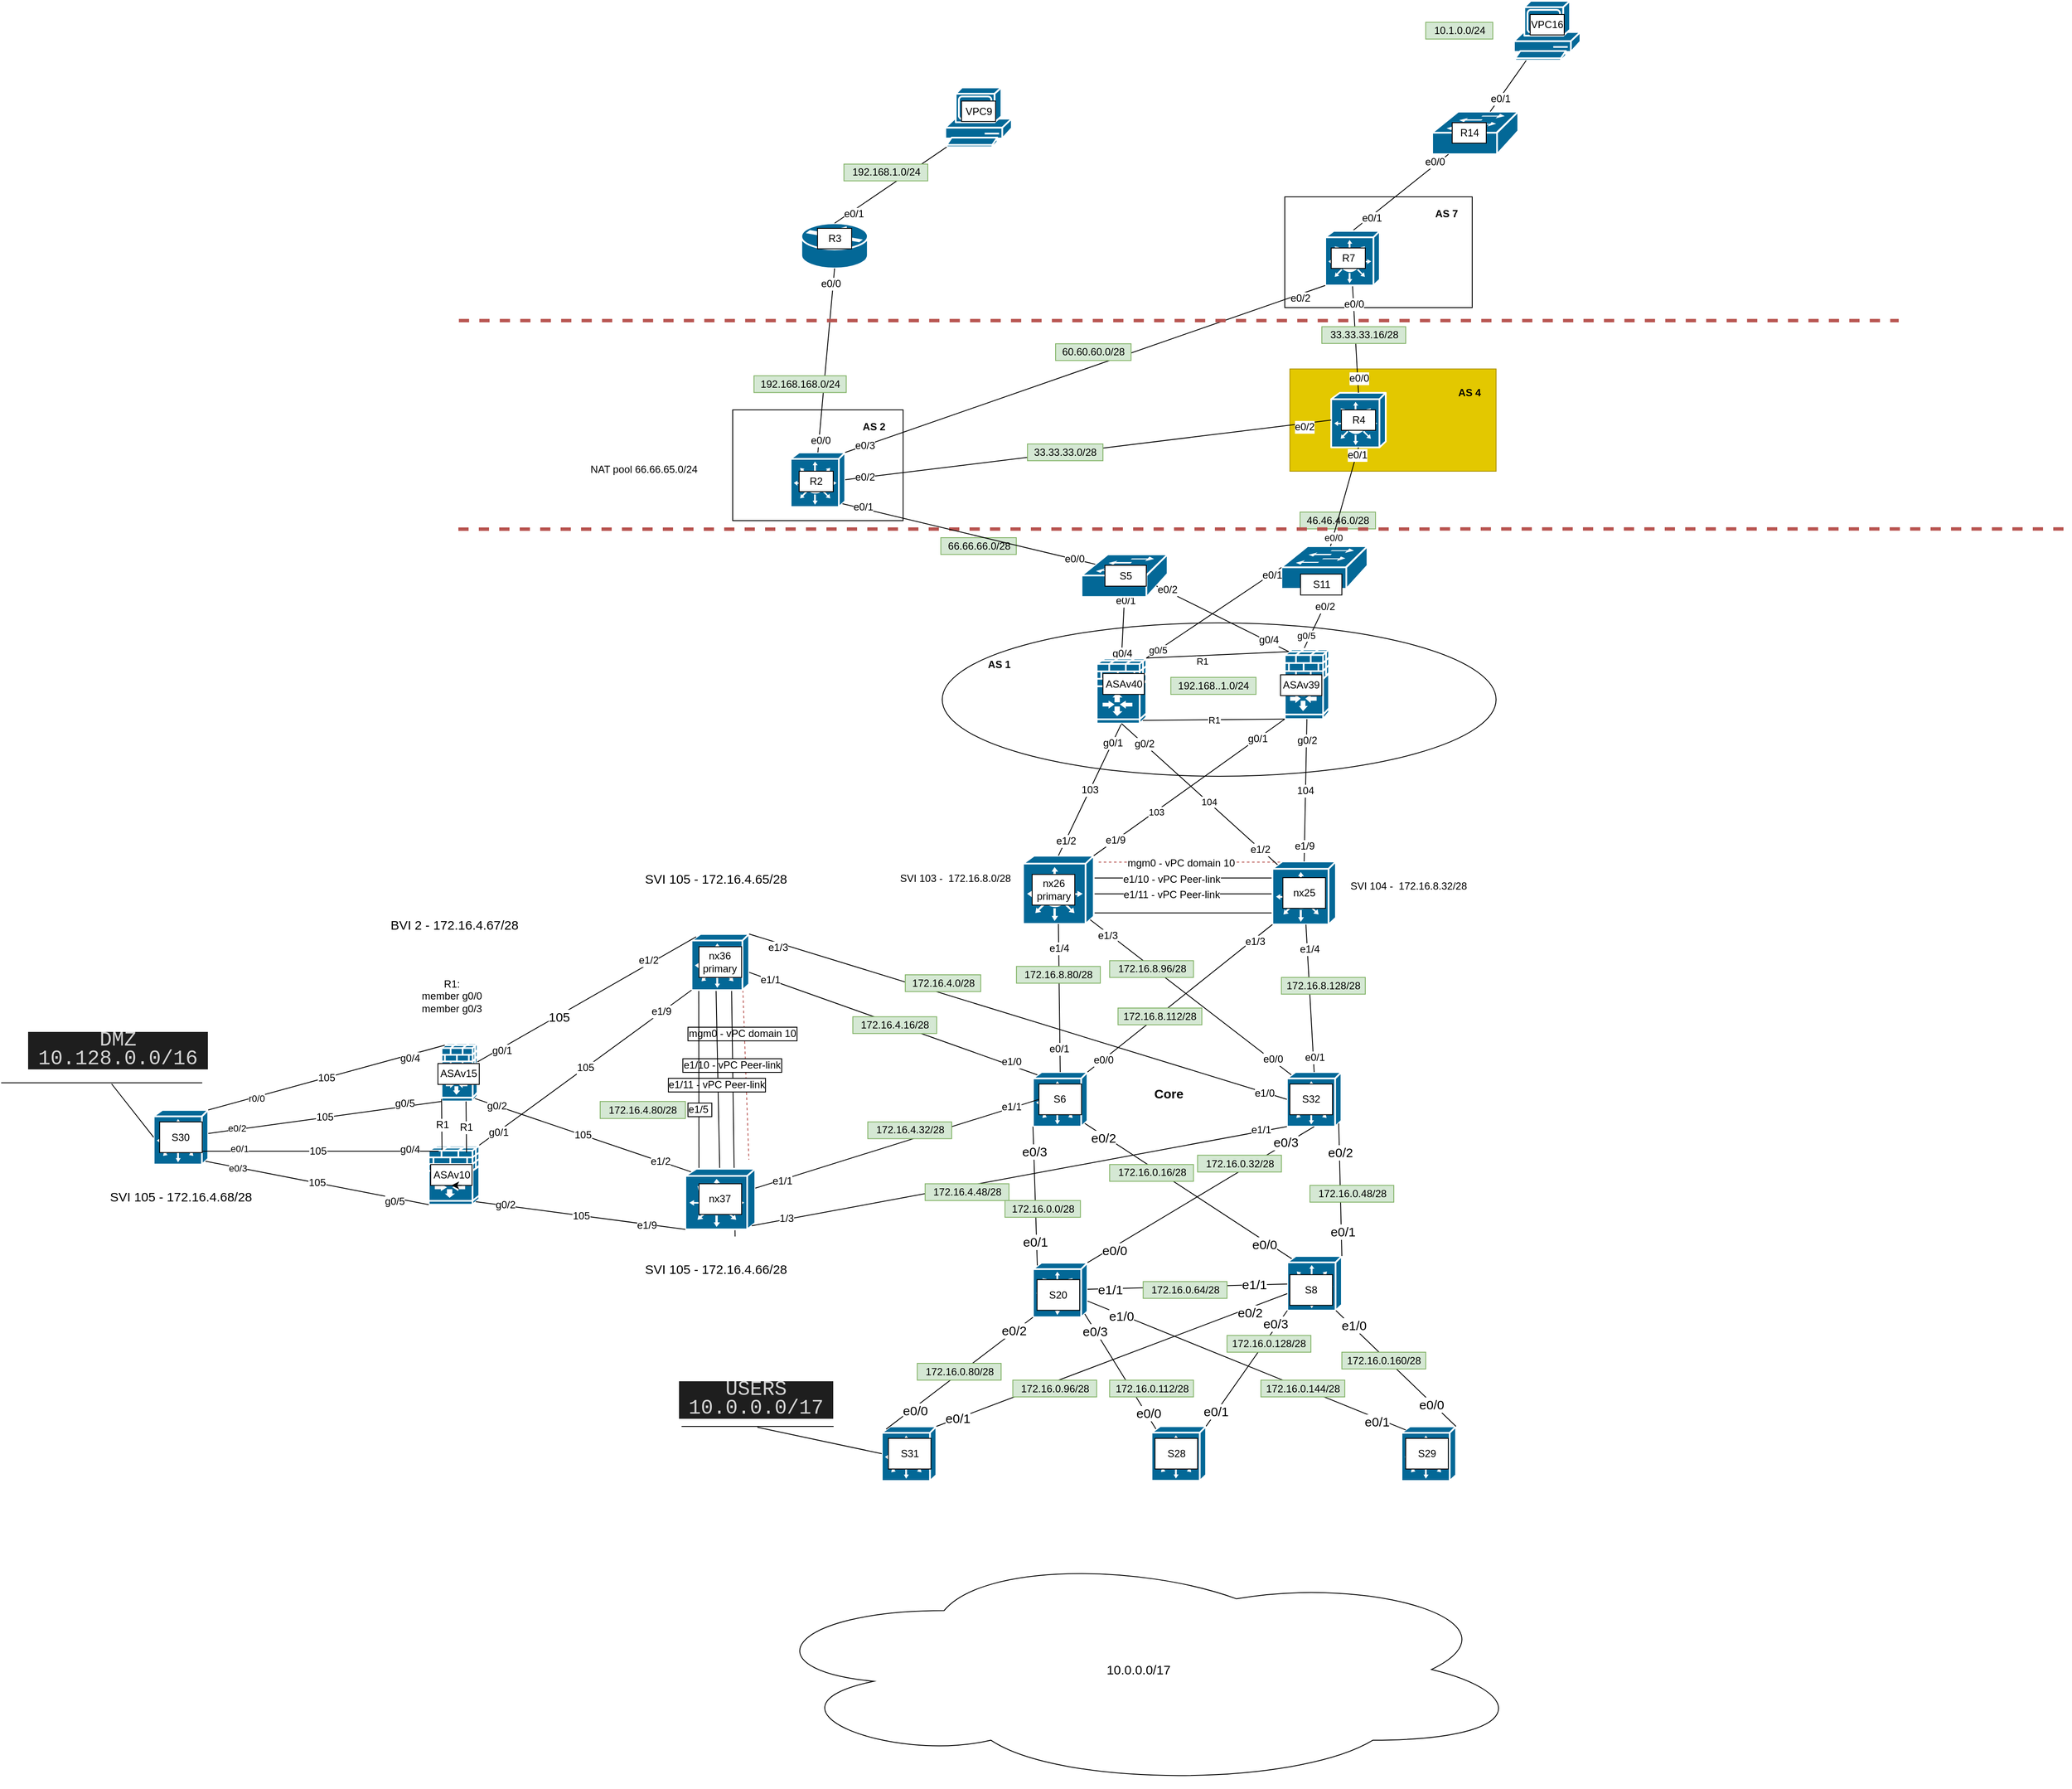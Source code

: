 <mxfile version="13.6.2" type="device" pages="2"><diagram name="FULLOLD" id="c37626ed-c26b-45fb-9056-f9ebc6bb27b6"><mxGraphModel dx="3054" dy="1346" grid="1" gridSize="10" guides="1" tooltips="1" connect="1" arrows="1" fold="1" page="1" pageScale="1" pageWidth="1100" pageHeight="850" background="#ffffff" math="0" shadow="0"><root><mxCell id="0"/><mxCell id="1" parent="0"/><mxCell id="5FjAhv66RdqrGqxw6V-e-1" value="66.66.66.0/28" style="text;html=1;align=center;verticalAlign=middle;resizable=0;points=[];autosize=1;rotation=0;fillColor=#d5e8d4;strokeColor=#82b366;fontSize=12;" parent="1" vertex="1"><mxGeometry x="-473.71" y="550" width="88.582" height="19.685" as="geometry"/></mxCell><mxCell id="5FjAhv66RdqrGqxw6V-e-2" value="" style="ellipse;whiteSpace=wrap;html=1;labelBackgroundColor=none;fontSize=12;" parent="1" vertex="1"><mxGeometry x="-472.03" y="650" width="650.03" height="180" as="geometry"/></mxCell><mxCell id="5FjAhv66RdqrGqxw6V-e-3" value="" style="endArrow=none;html=1;strokeColor=#b85450;fontSize=12;fontColor=#000000;dashed=1;fillColor=#f8cecc;exitX=1;exitY=0.25;exitDx=0;exitDy=0;" parent="1" source="5FjAhv66RdqrGqxw6V-e-112" edge="1"><mxGeometry width="50" height="50" relative="1" as="geometry"><mxPoint x="-698.94" y="1102.02" as="sourcePoint"/><mxPoint x="-699" y="1280" as="targetPoint"/></mxGeometry></mxCell><mxCell id="5FjAhv66RdqrGqxw6V-e-4" value="mgm0 - vPC domain 10" style="edgeLabel;html=1;align=center;verticalAlign=middle;resizable=0;points=[];fontSize=12;fontColor=#000000;labelBorderColor=#000000;" parent="5FjAhv66RdqrGqxw6V-e-3" vertex="1" connectable="0"><mxGeometry x="-0.182" y="-1" relative="1" as="geometry"><mxPoint x="-2.5" y="-6.15" as="offset"/></mxGeometry></mxCell><mxCell id="5FjAhv66RdqrGqxw6V-e-5" value="" style="endArrow=none;html=1;fontSize=12;fontColor=#000000;fillColor=#f8cecc;entryX=0.675;entryY=0.573;entryDx=0;entryDy=0;entryPerimeter=0;exitX=0.75;exitY=0;exitDx=0;exitDy=0;" parent="1" source="5FjAhv66RdqrGqxw6V-e-112" edge="1"><mxGeometry width="50" height="50" relative="1" as="geometry"><mxPoint x="-718" y="1112.2" as="sourcePoint"/><mxPoint x="-715.188" y="1370.076" as="targetPoint"/></mxGeometry></mxCell><mxCell id="5FjAhv66RdqrGqxw6V-e-6" value="e1/10 - vPC Peer-link" style="edgeLabel;html=1;align=center;verticalAlign=middle;resizable=0;points=[];fontSize=12;fontColor=#000000;labelBorderColor=#000000;" parent="5FjAhv66RdqrGqxw6V-e-5" vertex="1" connectable="0"><mxGeometry x="-0.182" y="-1" relative="1" as="geometry"><mxPoint as="offset"/></mxGeometry></mxCell><mxCell id="5FjAhv66RdqrGqxw6V-e-7" value="" style="endArrow=none;html=1;fontSize=12;fontColor=#000000;fillColor=#f8cecc;" parent="1" target="5FjAhv66RdqrGqxw6V-e-109" edge="1"><mxGeometry width="50" height="50" relative="1" as="geometry"><mxPoint x="-737.5" y="1081.79" as="sourcePoint"/><mxPoint x="-737.5" y="1376.79" as="targetPoint"/></mxGeometry></mxCell><mxCell id="5FjAhv66RdqrGqxw6V-e-8" value="e1/11 - vPC Peer-link" style="edgeLabel;html=1;align=center;verticalAlign=middle;resizable=0;points=[];fontSize=12;fontColor=#000000;labelBorderColor=#000000;" parent="5FjAhv66RdqrGqxw6V-e-7" vertex="1" connectable="0"><mxGeometry x="-0.182" y="-1" relative="1" as="geometry"><mxPoint x="-0.73" y="24.37" as="offset"/></mxGeometry></mxCell><mxCell id="5FjAhv66RdqrGqxw6V-e-9" value="" style="endArrow=none;html=1;fontSize=12;fontColor=#000000;fillColor=#f8cecc;" parent="1" edge="1"><mxGeometry width="50" height="50" relative="1" as="geometry"><mxPoint x="-757.87" y="1062.99" as="sourcePoint"/><mxPoint x="-757.5" y="1345.89" as="targetPoint"/></mxGeometry></mxCell><mxCell id="5FjAhv66RdqrGqxw6V-e-10" value="e1/5&amp;nbsp;" style="edgeLabel;html=1;align=center;verticalAlign=middle;resizable=0;points=[];fontSize=12;fontColor=#000000;labelBorderColor=#000000;" parent="5FjAhv66RdqrGqxw6V-e-9" vertex="1" connectable="0"><mxGeometry x="-0.182" y="-1" relative="1" as="geometry"><mxPoint x="1.19" y="42.65" as="offset"/></mxGeometry></mxCell><mxCell id="5FjAhv66RdqrGqxw6V-e-11" value="" style="endArrow=none;html=1;fontSize=12;fontColor=#000000;fillColor=#f8cecc;" parent="1" edge="1"><mxGeometry width="50" height="50" relative="1" as="geometry"><mxPoint x="-306.002" y="990.408" as="sourcePoint"/><mxPoint x="-70.002" y="990.408" as="targetPoint"/></mxGeometry></mxCell><mxCell id="5FjAhv66RdqrGqxw6V-e-12" value="" style="endArrow=none;html=1;fontSize=12;fontColor=#000000;fillColor=#f8cecc;" parent="1" edge="1"><mxGeometry width="50" height="50" relative="1" as="geometry"><mxPoint x="-300.005" y="967.955" as="sourcePoint"/><mxPoint x="-64.005" y="967.955" as="targetPoint"/></mxGeometry></mxCell><mxCell id="5FjAhv66RdqrGqxw6V-e-13" value="e1/11 - vPC Peer-link" style="edgeLabel;html=1;align=center;verticalAlign=middle;resizable=0;points=[];fontSize=12;fontColor=#000000;" parent="5FjAhv66RdqrGqxw6V-e-12" vertex="1" connectable="0"><mxGeometry x="-0.182" y="-1" relative="1" as="geometry"><mxPoint as="offset"/></mxGeometry></mxCell><mxCell id="5FjAhv66RdqrGqxw6V-e-14" value="" style="endArrow=none;html=1;fontSize=12;fontColor=#000000;fillColor=#f8cecc;" parent="1" edge="1"><mxGeometry width="50" height="50" relative="1" as="geometry"><mxPoint x="-299.997" y="949.373" as="sourcePoint"/><mxPoint x="-63.997" y="949.373" as="targetPoint"/></mxGeometry></mxCell><mxCell id="5FjAhv66RdqrGqxw6V-e-15" value="e1/10 - vPC Peer-link" style="edgeLabel;html=1;align=center;verticalAlign=middle;resizable=0;points=[];fontSize=12;fontColor=#000000;" parent="5FjAhv66RdqrGqxw6V-e-14" vertex="1" connectable="0"><mxGeometry x="-0.182" y="-1" relative="1" as="geometry"><mxPoint as="offset"/></mxGeometry></mxCell><mxCell id="5FjAhv66RdqrGqxw6V-e-16" value="" style="endArrow=none;html=1;strokeColor=#b85450;fontSize=12;fontColor=#000000;dashed=1;fillColor=#f8cecc;" parent="1" edge="1"><mxGeometry width="50" height="50" relative="1" as="geometry"><mxPoint x="-288.43" y="930.78" as="sourcePoint"/><mxPoint x="-52.43" y="930.78" as="targetPoint"/></mxGeometry></mxCell><mxCell id="5FjAhv66RdqrGqxw6V-e-17" value="mgm0 - vPC domain 10" style="edgeLabel;html=1;align=center;verticalAlign=middle;resizable=0;points=[];fontSize=12;fontColor=#000000;" parent="5FjAhv66RdqrGqxw6V-e-16" vertex="1" connectable="0"><mxGeometry x="-0.182" y="-1" relative="1" as="geometry"><mxPoint as="offset"/></mxGeometry></mxCell><mxCell id="5FjAhv66RdqrGqxw6V-e-18" value="" style="rounded=0;whiteSpace=wrap;html=1;labelBackgroundColor=none;fontSize=12;" parent="1" vertex="1"><mxGeometry x="-70" y="150" width="220" height="130" as="geometry"/></mxCell><mxCell id="5FjAhv66RdqrGqxw6V-e-19" value="" style="rounded=0;whiteSpace=wrap;html=1;fillColor=#e3c800;strokeColor=#B09500;fontColor=#ffffff;fontSize=12;" parent="1" vertex="1"><mxGeometry x="-64" y="352" width="242" height="120" as="geometry"/></mxCell><mxCell id="5FjAhv66RdqrGqxw6V-e-20" value="" style="rounded=0;whiteSpace=wrap;html=1;fontSize=12;" parent="1" vertex="1"><mxGeometry x="-718" y="400" width="200" height="130" as="geometry"/></mxCell><mxCell id="5FjAhv66RdqrGqxw6V-e-21" value="" style="shape=mxgraph.cisco.switches.layer_3_switch;html=1;pointerEvents=1;dashed=0;fillColor=#036897;strokeColor=#ffffff;strokeWidth=2;verticalLabelPosition=bottom;verticalAlign=top;align=center;outlineConnect=0;fontSize=12;" parent="1" vertex="1"><mxGeometry x="-365.56" y="1177.16" width="64" height="64" as="geometry"/></mxCell><mxCell id="5FjAhv66RdqrGqxw6V-e-22" value="" style="shape=mxgraph.cisco.routers.router;html=1;pointerEvents=1;dashed=0;fillColor=#036897;strokeColor=#ffffff;strokeWidth=2;verticalLabelPosition=bottom;verticalAlign=top;align=center;outlineConnect=0;fontSize=12;" parent="1" vertex="1"><mxGeometry x="-637.42" y="181.0" width="78" height="53" as="geometry"/></mxCell><mxCell id="5FjAhv66RdqrGqxw6V-e-23" value="" style="shape=mxgraph.cisco.computers_and_peripherals.pc;html=1;pointerEvents=1;dashed=0;fillColor=#036897;strokeColor=#ffffff;strokeWidth=2;verticalLabelPosition=bottom;verticalAlign=top;align=center;outlineConnect=0;fontSize=12;" parent="1" vertex="1"><mxGeometry x="-468.42" y="21.6" width="78" height="70" as="geometry"/></mxCell><mxCell id="5FjAhv66RdqrGqxw6V-e-24" value="" style="endArrow=none;html=1;entryX=0.02;entryY=1;entryDx=0;entryDy=0;entryPerimeter=0;exitX=0.5;exitY=0;exitDx=0;exitDy=0;exitPerimeter=0;fontSize=12;" parent="1" source="5FjAhv66RdqrGqxw6V-e-22" target="5FjAhv66RdqrGqxw6V-e-23" edge="1"><mxGeometry width="50" height="50" relative="1" as="geometry"><mxPoint x="-105.42" y="-131.4" as="sourcePoint"/><mxPoint x="-315.86" y="-421.4" as="targetPoint"/></mxGeometry></mxCell><mxCell id="5FjAhv66RdqrGqxw6V-e-25" value="e0/1" style="edgeLabel;html=1;align=center;verticalAlign=middle;resizable=0;points=[];fontSize=12;" parent="5FjAhv66RdqrGqxw6V-e-24" vertex="1" connectable="0"><mxGeometry x="-0.693" y="-3" relative="1" as="geometry"><mxPoint as="offset"/></mxGeometry></mxCell><mxCell id="5FjAhv66RdqrGqxw6V-e-26" value="" style="shape=mxgraph.cisco.switches.layer_3_switch;html=1;pointerEvents=1;dashed=0;fillColor=#036897;strokeColor=#ffffff;strokeWidth=2;verticalLabelPosition=bottom;verticalAlign=top;align=center;outlineConnect=0;fontSize=12;" parent="1" vertex="1"><mxGeometry x="-650" y="450" width="64" height="64" as="geometry"/></mxCell><mxCell id="5FjAhv66RdqrGqxw6V-e-27" value="" style="endArrow=none;html=1;entryX=0.5;entryY=1;entryDx=0;entryDy=0;entryPerimeter=0;exitX=0.5;exitY=0;exitDx=0;exitDy=0;exitPerimeter=0;fontSize=12;" parent="1" source="5FjAhv66RdqrGqxw6V-e-26" target="5FjAhv66RdqrGqxw6V-e-22" edge="1"><mxGeometry width="50" height="50" relative="1" as="geometry"><mxPoint x="-664.5" y="290" as="sourcePoint"/><mxPoint x="-395.44" y="-390" as="targetPoint"/></mxGeometry></mxCell><mxCell id="5FjAhv66RdqrGqxw6V-e-28" value="e0/0" style="edgeLabel;html=1;align=center;verticalAlign=middle;resizable=0;points=[];fontSize=12;" parent="5FjAhv66RdqrGqxw6V-e-27" vertex="1" connectable="0"><mxGeometry x="-0.866" y="-1" relative="1" as="geometry"><mxPoint as="offset"/></mxGeometry></mxCell><mxCell id="5FjAhv66RdqrGqxw6V-e-29" value="e0/0" style="edgeLabel;html=1;align=center;verticalAlign=middle;resizable=0;points=[];fontSize=12;" parent="5FjAhv66RdqrGqxw6V-e-27" vertex="1" connectable="0"><mxGeometry x="0.836" y="3" relative="1" as="geometry"><mxPoint as="offset"/></mxGeometry></mxCell><mxCell id="5FjAhv66RdqrGqxw6V-e-30" value="" style="shape=mxgraph.cisco.switches.workgroup_switch;html=1;pointerEvents=1;dashed=0;fillColor=#036897;strokeColor=#ffffff;strokeWidth=2;verticalLabelPosition=bottom;verticalAlign=top;align=center;outlineConnect=0;fontSize=12;" parent="1" vertex="1"><mxGeometry x="103" y="50" width="101" height="50" as="geometry"/></mxCell><mxCell id="5FjAhv66RdqrGqxw6V-e-31" value="" style="endArrow=none;html=1;fontSize=12;exitX=0.5;exitY=0;exitDx=0;exitDy=0;exitPerimeter=0;" parent="1" source="5FjAhv66RdqrGqxw6V-e-61" target="5FjAhv66RdqrGqxw6V-e-30" edge="1"><mxGeometry width="50" height="50" relative="1" as="geometry"><mxPoint x="57.773" y="188.5" as="sourcePoint"/><mxPoint x="-173.5" y="101" as="targetPoint"/></mxGeometry></mxCell><mxCell id="5FjAhv66RdqrGqxw6V-e-32" value="e0/1" style="edgeLabel;html=1;align=center;verticalAlign=middle;resizable=0;points=[];fontSize=12;" parent="5FjAhv66RdqrGqxw6V-e-31" vertex="1" connectable="0"><mxGeometry x="-0.624" y="-2" relative="1" as="geometry"><mxPoint as="offset"/></mxGeometry></mxCell><mxCell id="5FjAhv66RdqrGqxw6V-e-33" value="e0/0" style="edgeLabel;html=1;align=center;verticalAlign=middle;resizable=0;points=[];fontSize=12;" parent="5FjAhv66RdqrGqxw6V-e-31" vertex="1" connectable="0"><mxGeometry x="0.736" y="4" relative="1" as="geometry"><mxPoint x="1" as="offset"/></mxGeometry></mxCell><mxCell id="5FjAhv66RdqrGqxw6V-e-34" value="" style="shape=mxgraph.cisco.computers_and_peripherals.pc;html=1;pointerEvents=1;dashed=0;fillColor=#036897;strokeColor=#ffffff;strokeWidth=2;verticalLabelPosition=bottom;verticalAlign=top;align=center;outlineConnect=0;fontSize=12;" parent="1" vertex="1"><mxGeometry x="199" y="-80" width="78" height="70" as="geometry"/></mxCell><mxCell id="5FjAhv66RdqrGqxw6V-e-35" value="" style="endArrow=none;html=1;fontSize=12;" parent="1" source="5FjAhv66RdqrGqxw6V-e-30" target="5FjAhv66RdqrGqxw6V-e-34" edge="1"><mxGeometry width="50" height="50" relative="1" as="geometry"><mxPoint x="-147.347" y="181" as="sourcePoint"/><mxPoint x="-75.5" y="70" as="targetPoint"/></mxGeometry></mxCell><mxCell id="5FjAhv66RdqrGqxw6V-e-36" value="e0/1" style="edgeLabel;html=1;align=center;verticalAlign=middle;resizable=0;points=[];fontSize=12;" parent="5FjAhv66RdqrGqxw6V-e-35" vertex="1" connectable="0"><mxGeometry x="-0.481" y="-1" relative="1" as="geometry"><mxPoint as="offset"/></mxGeometry></mxCell><mxCell id="5FjAhv66RdqrGqxw6V-e-37" value="" style="shape=mxgraph.cisco.switches.layer_3_switch;html=1;pointerEvents=1;dashed=0;fillColor=#036897;strokeColor=#ffffff;strokeWidth=2;verticalLabelPosition=bottom;verticalAlign=top;align=center;outlineConnect=0;fontSize=12;fontStyle=1" parent="1" vertex="1"><mxGeometry x="-84.5" y="930" width="74.5" height="73.93" as="geometry"/></mxCell><mxCell id="5FjAhv66RdqrGqxw6V-e-38" value="" style="shape=mxgraph.cisco.switches.layer_3_switch;html=1;pointerEvents=1;dashed=0;fillColor=#036897;strokeColor=#ffffff;strokeWidth=2;verticalLabelPosition=bottom;verticalAlign=top;align=center;outlineConnect=0;fontSize=12;fontStyle=1" parent="1" vertex="1"><mxGeometry x="-377.21" y="923.2" width="83" height="80" as="geometry"/></mxCell><UserObject label="nx25" link="file://C:\Users\a.mitrofanov\Desktop\git\otus-networks\15_lab_Project_course\Configs\nx25.txt" id="5FjAhv66RdqrGqxw6V-e-39"><mxCell style="rounded=0;whiteSpace=wrap;html=1;labelBackgroundColor=none;fontSize=12;" parent="1" vertex="1"><mxGeometry x="-72.25" y="948.97" width="50" height="36" as="geometry"/></mxCell></UserObject><UserObject label="nx26&lt;br&gt;primary" link="file://C:\Users\a.mitrofanov\Desktop\git\otus-networks\15_lab_Project_course\Configs\nx26.txt" id="5FjAhv66RdqrGqxw6V-e-40"><mxCell style="rounded=0;whiteSpace=wrap;html=1;labelBackgroundColor=none;fontSize=12;" parent="1" vertex="1"><mxGeometry x="-366.5" y="945.2" width="50" height="36" as="geometry"/></mxCell></UserObject><mxCell id="5FjAhv66RdqrGqxw6V-e-41" value="" style="shape=mxgraph.cisco.switches.layer_3_switch;html=1;pointerEvents=1;dashed=0;fillColor=#036897;strokeColor=#ffffff;strokeWidth=2;verticalLabelPosition=bottom;verticalAlign=top;align=center;outlineConnect=0;fontSize=12;" parent="1" vertex="1"><mxGeometry x="-15.5" y="380" width="64" height="64" as="geometry"/></mxCell><mxCell id="5FjAhv66RdqrGqxw6V-e-42" value="103" style="endArrow=none;html=1;strokeWidth=1;fontSize=12;entryX=0.5;entryY=1;entryDx=0;entryDy=0;entryPerimeter=0;fillColor=#f8cecc;exitX=0.5;exitY=0;exitDx=0;exitDy=0;exitPerimeter=0;" parent="1" source="5FjAhv66RdqrGqxw6V-e-38" target="5FjAhv66RdqrGqxw6V-e-81" edge="1"><mxGeometry width="50" height="50" relative="1" as="geometry"><mxPoint x="-360.0" y="890" as="sourcePoint"/><mxPoint x="-373.64" y="737.7" as="targetPoint"/></mxGeometry></mxCell><mxCell id="5FjAhv66RdqrGqxw6V-e-43" value="g0/1" style="edgeLabel;html=1;align=center;verticalAlign=middle;resizable=0;points=[];fontSize=12;fontColor=#000000;" parent="5FjAhv66RdqrGqxw6V-e-42" vertex="1" connectable="0"><mxGeometry x="0.708" relative="1" as="geometry"><mxPoint as="offset"/></mxGeometry></mxCell><mxCell id="5FjAhv66RdqrGqxw6V-e-44" value="e1/2" style="edgeLabel;html=1;align=center;verticalAlign=middle;resizable=0;points=[];fontSize=12;fontColor=#000000;" parent="5FjAhv66RdqrGqxw6V-e-42" vertex="1" connectable="0"><mxGeometry x="-0.776" relative="1" as="geometry"><mxPoint as="offset"/></mxGeometry></mxCell><mxCell id="5FjAhv66RdqrGqxw6V-e-45" value="&lt;b style=&quot;font-size: 12px;&quot;&gt;AS 2&lt;/b&gt;" style="text;html=1;strokeColor=none;fillColor=none;align=center;verticalAlign=middle;whiteSpace=wrap;rounded=0;labelBackgroundColor=none;fontSize=12;" parent="1" vertex="1"><mxGeometry x="-572" y="410" width="40" height="20" as="geometry"/></mxCell><mxCell id="5FjAhv66RdqrGqxw6V-e-46" value="&lt;b style=&quot;font-size: 12px;&quot;&gt;AS 4&lt;/b&gt;" style="text;html=1;strokeColor=none;fillColor=none;align=center;verticalAlign=middle;whiteSpace=wrap;rounded=0;labelBackgroundColor=none;fontSize=12;" parent="1" vertex="1"><mxGeometry x="126.5" y="370" width="40" height="20" as="geometry"/></mxCell><mxCell id="5FjAhv66RdqrGqxw6V-e-47" value="" style="endArrow=none;html=1;entryX=0.5;entryY=0.98;entryDx=0;entryDy=0;entryPerimeter=0;exitX=0.5;exitY=0;exitDx=0;exitDy=0;exitPerimeter=0;fontSize=12;" parent="1" source="5FjAhv66RdqrGqxw6V-e-81" target="5FjAhv66RdqrGqxw6V-e-243" edge="1"><mxGeometry width="50" height="50" relative="1" as="geometry"><mxPoint x="-344" y="690.0" as="sourcePoint"/><mxPoint x="-362.5" y="593.25" as="targetPoint"/></mxGeometry></mxCell><mxCell id="5FjAhv66RdqrGqxw6V-e-48" value="e0/1" style="edgeLabel;html=1;align=center;verticalAlign=middle;resizable=0;points=[];fontSize=12;" parent="5FjAhv66RdqrGqxw6V-e-47" vertex="1" connectable="0"><mxGeometry x="0.843" y="-1" relative="1" as="geometry"><mxPoint y="-1" as="offset"/></mxGeometry></mxCell><mxCell id="5FjAhv66RdqrGqxw6V-e-49" value="g0/4" style="edgeLabel;html=1;align=center;verticalAlign=middle;resizable=0;points=[];fontSize=12;" parent="5FjAhv66RdqrGqxw6V-e-47" vertex="1" connectable="0"><mxGeometry x="-0.833" relative="1" as="geometry"><mxPoint as="offset"/></mxGeometry></mxCell><mxCell id="5FjAhv66RdqrGqxw6V-e-50" value="" style="endArrow=none;html=1;exitX=0.5;exitY=0;exitDx=0;exitDy=0;exitPerimeter=0;fontSize=12;entryX=0.5;entryY=0.98;entryDx=0;entryDy=0;entryPerimeter=0;" parent="1" edge="1"><mxGeometry width="50" height="50" relative="1" as="geometry"><mxPoint x="-47.05" y="679.43" as="sourcePoint"/><mxPoint x="-22.5" y="628.0" as="targetPoint"/></mxGeometry></mxCell><mxCell id="5FjAhv66RdqrGqxw6V-e-51" value="e0/2" style="edgeLabel;html=1;align=center;verticalAlign=middle;resizable=0;points=[];fontSize=12;" parent="5FjAhv66RdqrGqxw6V-e-50" vertex="1" connectable="0"><mxGeometry x="0.851" y="-1" relative="1" as="geometry"><mxPoint y="-2.08" as="offset"/></mxGeometry></mxCell><mxCell id="5FjAhv66RdqrGqxw6V-e-52" value="g0/5" style="edgeLabel;html=1;align=center;verticalAlign=middle;resizable=0;points=[];" parent="5FjAhv66RdqrGqxw6V-e-50" vertex="1" connectable="0"><mxGeometry x="-0.828" relative="1" as="geometry"><mxPoint y="-10.04" as="offset"/></mxGeometry></mxCell><mxCell id="5FjAhv66RdqrGqxw6V-e-53" value="&lt;b style=&quot;font-size: 12px;&quot;&gt;AS 1&lt;/b&gt;" style="text;html=1;strokeColor=none;fillColor=none;align=center;verticalAlign=middle;whiteSpace=wrap;rounded=0;labelBackgroundColor=none;fontSize=12;" parent="1" vertex="1"><mxGeometry x="-424.93" y="689.41" width="40" height="20" as="geometry"/></mxCell><mxCell id="5FjAhv66RdqrGqxw6V-e-54" value="" style="endArrow=none;html=1;entryX=1;entryY=0.5;entryDx=0;entryDy=0;entryPerimeter=0;exitX=0;exitY=0.5;exitDx=0;exitDy=0;exitPerimeter=0;fontSize=12;" parent="1" source="5FjAhv66RdqrGqxw6V-e-41" target="5FjAhv66RdqrGqxw6V-e-26" edge="1"><mxGeometry width="50" height="50" relative="1" as="geometry"><mxPoint x="-244.8" y="589.84" as="sourcePoint"/><mxPoint x="-490.0" y="410.0" as="targetPoint"/></mxGeometry></mxCell><mxCell id="5FjAhv66RdqrGqxw6V-e-55" value="e0/2" style="edgeLabel;html=1;align=center;verticalAlign=middle;resizable=0;points=[];fontSize=12;" parent="5FjAhv66RdqrGqxw6V-e-54" vertex="1" connectable="0"><mxGeometry x="0.92" relative="1" as="geometry"><mxPoint as="offset"/></mxGeometry></mxCell><mxCell id="5FjAhv66RdqrGqxw6V-e-56" value="e0/2" style="edgeLabel;html=1;align=center;verticalAlign=middle;resizable=0;points=[];fontSize=12;" parent="5FjAhv66RdqrGqxw6V-e-54" vertex="1" connectable="0"><mxGeometry x="-0.889" y="4" relative="1" as="geometry"><mxPoint as="offset"/></mxGeometry></mxCell><mxCell id="5FjAhv66RdqrGqxw6V-e-57" value="&lt;b style=&quot;font-size: 12px;&quot;&gt;AS 7&lt;/b&gt;" style="text;html=1;strokeColor=none;fillColor=none;align=center;verticalAlign=middle;whiteSpace=wrap;rounded=0;labelBackgroundColor=none;fontSize=12;" parent="1" vertex="1"><mxGeometry x="100" y="160" width="40" height="20" as="geometry"/></mxCell><mxCell id="5FjAhv66RdqrGqxw6V-e-58" value="" style="endArrow=none;html=1;fontSize=12;entryX=0.5;entryY=1;entryDx=0;entryDy=0;entryPerimeter=0;exitX=0.5;exitY=0;exitDx=0;exitDy=0;exitPerimeter=0;" parent="1" source="5FjAhv66RdqrGqxw6V-e-41" target="5FjAhv66RdqrGqxw6V-e-61" edge="1"><mxGeometry width="50" height="50" relative="1" as="geometry"><mxPoint x="23.045" y="358.5" as="sourcePoint"/><mxPoint x="30.5" y="241.5" as="targetPoint"/></mxGeometry></mxCell><mxCell id="5FjAhv66RdqrGqxw6V-e-59" value="e0/0" style="edgeLabel;html=1;align=center;verticalAlign=middle;resizable=0;points=[];fontSize=12;" parent="5FjAhv66RdqrGqxw6V-e-58" vertex="1" connectable="0"><mxGeometry x="-0.732" y="-1" relative="1" as="geometry"><mxPoint as="offset"/></mxGeometry></mxCell><mxCell id="5FjAhv66RdqrGqxw6V-e-60" value="e0/0" style="edgeLabel;html=1;align=center;verticalAlign=middle;resizable=0;points=[];fontSize=12;" parent="5FjAhv66RdqrGqxw6V-e-58" vertex="1" connectable="0"><mxGeometry x="0.669" relative="1" as="geometry"><mxPoint y="1" as="offset"/></mxGeometry></mxCell><mxCell id="5FjAhv66RdqrGqxw6V-e-61" value="" style="shape=mxgraph.cisco.switches.layer_3_switch;html=1;pointerEvents=1;dashed=0;fillColor=#036897;strokeColor=#ffffff;strokeWidth=2;verticalLabelPosition=bottom;verticalAlign=top;align=center;outlineConnect=0;fontSize=12;" parent="1" vertex="1"><mxGeometry x="-22.5" y="190" width="64" height="64" as="geometry"/></mxCell><UserObject label="R2" link="file://C:\Users\a.mitrofanov\Desktop\git\otus-networks\15_lab_Project_course\Configs\R2.txt" id="5FjAhv66RdqrGqxw6V-e-62"><mxCell style="rounded=0;whiteSpace=wrap;html=1;labelBackgroundColor=none;fontSize=12;" parent="1" vertex="1"><mxGeometry x="-640" y="472" width="40" height="24" as="geometry"/></mxCell></UserObject><UserObject label="R4" link="file://C:\Users\a.mitrofanov\Desktop\git\otus-networks\15_lab_Project_course\Configs\R4.txt" id="5FjAhv66RdqrGqxw6V-e-63"><mxCell style="rounded=0;whiteSpace=wrap;html=1;labelBackgroundColor=none;fontSize=12;" parent="1" vertex="1"><mxGeometry x="-3.5" y="400" width="40" height="24" as="geometry"/></mxCell></UserObject><UserObject label="R7" link="file://C:\Users\a.mitrofanov\Desktop\git\otus-networks\15_lab_Project_course\Configs\R7.txt" id="5FjAhv66RdqrGqxw6V-e-64"><mxCell style="rounded=0;whiteSpace=wrap;html=1;labelBackgroundColor=none;fontSize=12;" parent="1" vertex="1"><mxGeometry x="-15.5" y="210" width="40" height="24" as="geometry"/></mxCell></UserObject><mxCell id="5FjAhv66RdqrGqxw6V-e-65" value="R14" style="rounded=0;whiteSpace=wrap;html=1;labelBackgroundColor=none;fontSize=12;" parent="1" vertex="1"><mxGeometry x="126.5" y="63" width="40" height="24" as="geometry"/></mxCell><mxCell id="5FjAhv66RdqrGqxw6V-e-66" style="edgeStyle=orthogonalEdgeStyle;rounded=0;orthogonalLoop=1;jettySize=auto;html=1;exitX=0.25;exitY=0;exitDx=0;exitDy=0;entryX=0.5;entryY=0;entryDx=0;entryDy=0;endArrow=none;endFill=0;strokeWidth=1;fontSize=12;" parent="1" source="5FjAhv66RdqrGqxw6V-e-65" target="5FjAhv66RdqrGqxw6V-e-65" edge="1"><mxGeometry relative="1" as="geometry"/></mxCell><UserObject label="R3" link="file://C:\Users\a.mitrofanov\Desktop\git\otus-networks\15_lab_Project_course\Configs\R3.txt" id="5FjAhv66RdqrGqxw6V-e-67"><mxCell style="rounded=0;whiteSpace=wrap;html=1;labelBackgroundColor=none;fontSize=12;" parent="1" vertex="1"><mxGeometry x="-618.42" y="187.0" width="40" height="24" as="geometry"/></mxCell></UserObject><mxCell id="5FjAhv66RdqrGqxw6V-e-68" value="VPC9" style="rounded=0;whiteSpace=wrap;html=1;labelBackgroundColor=none;fontSize=12;" parent="1" vertex="1"><mxGeometry x="-449.42" y="37.6" width="40" height="24" as="geometry"/></mxCell><mxCell id="5FjAhv66RdqrGqxw6V-e-69" value="VPC16" style="rounded=0;whiteSpace=wrap;html=1;labelBackgroundColor=none;fontSize=12;" parent="1" vertex="1"><mxGeometry x="218" y="-64" width="40" height="24" as="geometry"/></mxCell><mxCell id="5FjAhv66RdqrGqxw6V-e-70" value="46.46.46.0/28" style="text;html=1;align=center;verticalAlign=middle;resizable=0;points=[];autosize=1;rotation=0;fillColor=#d5e8d4;strokeColor=#82b366;fontSize=12;" parent="1" vertex="1"><mxGeometry x="-52.08" y="520" width="88.582" height="19.685" as="geometry"/></mxCell><mxCell id="5FjAhv66RdqrGqxw6V-e-71" value="33.33.33.0/28" style="text;html=1;align=center;verticalAlign=middle;resizable=0;points=[];autosize=1;rotation=0;fillColor=#d5e8d4;strokeColor=#82b366;fontSize=12;" parent="1" vertex="1"><mxGeometry x="-372" y="440" width="88.582" height="19.685" as="geometry"/></mxCell><mxCell id="5FjAhv66RdqrGqxw6V-e-72" value="192.168.168.0/24" style="text;html=1;align=center;verticalAlign=middle;resizable=0;points=[];autosize=1;rotation=0;fillColor=#d5e8d4;strokeColor=#82b366;fontSize=12;" parent="1" vertex="1"><mxGeometry x="-693" y="360" width="108.267" height="19.685" as="geometry"/></mxCell><mxCell id="5FjAhv66RdqrGqxw6V-e-73" value="192.168.1.0/24" style="text;html=1;align=center;verticalAlign=middle;resizable=0;points=[];autosize=1;rotation=0;fillColor=#d5e8d4;strokeColor=#82b366;fontSize=12;" parent="1" vertex="1"><mxGeometry x="-587.42" y="111.6" width="98.425" height="19.685" as="geometry"/></mxCell><mxCell id="5FjAhv66RdqrGqxw6V-e-74" value="NAT pool 66.66.65.0/24" style="text;html=1;strokeColor=none;fillColor=none;align=center;verticalAlign=middle;whiteSpace=wrap;rounded=0;labelBackgroundColor=none;fontSize=12;" parent="1" vertex="1"><mxGeometry x="-907.5" y="460" width="170" height="20" as="geometry"/></mxCell><mxCell id="5FjAhv66RdqrGqxw6V-e-75" value="" style="endArrow=none;html=1;entryX=1;entryY=0;entryDx=0;entryDy=0;entryPerimeter=0;exitX=0;exitY=1;exitDx=0;exitDy=0;exitPerimeter=0;fontSize=12;" parent="1" source="5FjAhv66RdqrGqxw6V-e-61" target="5FjAhv66RdqrGqxw6V-e-26" edge="1"><mxGeometry width="50" height="50" relative="1" as="geometry"><mxPoint x="-3.5" y="370" as="sourcePoint"/><mxPoint x="-574" y="440" as="targetPoint"/></mxGeometry></mxCell><mxCell id="5FjAhv66RdqrGqxw6V-e-76" value="e0/3" style="edgeLabel;html=1;align=center;verticalAlign=middle;resizable=0;points=[];fontSize=12;" parent="5FjAhv66RdqrGqxw6V-e-75" vertex="1" connectable="0"><mxGeometry x="0.92" relative="1" as="geometry"><mxPoint as="offset"/></mxGeometry></mxCell><mxCell id="5FjAhv66RdqrGqxw6V-e-77" value="e0/2" style="edgeLabel;html=1;align=center;verticalAlign=middle;resizable=0;points=[];fontSize=12;" parent="5FjAhv66RdqrGqxw6V-e-75" vertex="1" connectable="0"><mxGeometry x="-0.889" y="4" relative="1" as="geometry"><mxPoint as="offset"/></mxGeometry></mxCell><mxCell id="5FjAhv66RdqrGqxw6V-e-78" value="33.33.33.16/28" style="text;html=1;align=center;verticalAlign=middle;resizable=0;points=[];autosize=1;rotation=0;fillColor=#d5e8d4;strokeColor=#82b366;fontSize=12;" parent="1" vertex="1"><mxGeometry x="-26.5" y="302.4" width="98.425" height="19.685" as="geometry"/></mxCell><mxCell id="5FjAhv66RdqrGqxw6V-e-79" value="60.60.60.0/28" style="text;html=1;align=center;verticalAlign=middle;resizable=0;points=[];autosize=1;rotation=0;fillColor=#d5e8d4;strokeColor=#82b366;fontSize=12;" parent="1" vertex="1"><mxGeometry x="-339" y="322.4" width="88.582" height="19.685" as="geometry"/></mxCell><mxCell id="5FjAhv66RdqrGqxw6V-e-80" value="10.1.0.0/24" style="text;html=1;align=center;verticalAlign=middle;resizable=0;points=[];autosize=1;rotation=0;fillColor=#d5e8d4;strokeColor=#82b366;fontSize=12;" parent="1" vertex="1"><mxGeometry x="95.43" y="-54.84" width="78.74" height="19.685" as="geometry"/></mxCell><mxCell id="5FjAhv66RdqrGqxw6V-e-81" value="" style="shape=mxgraph.cisco.security.ios_firewall;html=1;pointerEvents=1;dashed=0;fillColor=#036897;strokeColor=#ffffff;strokeWidth=2;verticalLabelPosition=bottom;verticalAlign=top;align=center;outlineConnect=0;fontSize=12;" parent="1" vertex="1"><mxGeometry x="-290.79" y="691.29" width="58.25" height="76.87" as="geometry"/></mxCell><mxCell id="5FjAhv66RdqrGqxw6V-e-82" value="" style="shape=mxgraph.cisco.security.ios_firewall;html=1;pointerEvents=1;dashed=0;fillColor=#036897;strokeColor=#ffffff;strokeWidth=2;verticalLabelPosition=bottom;verticalAlign=top;align=center;outlineConnect=0;fontSize=12;" parent="1" vertex="1"><mxGeometry x="-70" y="680.43" width="51.9" height="82.45" as="geometry"/></mxCell><UserObject label="ASAv40" link="file://C:\Users\a.mitrofanov\Desktop\git\otus-networks\15_lab_Project_course\Configs\ASAv40.txt" id="5FjAhv66RdqrGqxw6V-e-83"><mxCell style="rounded=0;whiteSpace=wrap;html=1;labelBackgroundColor=none;fontSize=12;" parent="1" vertex="1"><mxGeometry x="-283.42" y="709.41" width="48.5" height="24.5" as="geometry"/></mxCell></UserObject><UserObject label="ASAv39" link="file://C:\Users\a.mitrofanov\Desktop\git\otus-networks\15_lab_Project_course\Configs\ASAv39.txt" id="5FjAhv66RdqrGqxw6V-e-84"><mxCell style="rounded=0;whiteSpace=wrap;html=1;labelBackgroundColor=none;fontSize=12;" parent="1" vertex="1"><mxGeometry x="-75" y="710.88" width="48.5" height="24.5" as="geometry"/></mxCell></UserObject><mxCell id="5FjAhv66RdqrGqxw6V-e-85" value="SVI 103 -&amp;nbsp; 172.16.8.0/28" style="text;html=1;align=center;verticalAlign=middle;resizable=0;points=[];autosize=1;fontSize=12;fontColor=#000000;" parent="1" vertex="1"><mxGeometry x="-532" y="940.11" width="150" height="20" as="geometry"/></mxCell><mxCell id="5FjAhv66RdqrGqxw6V-e-86" value="SVI 104 -&amp;nbsp; 172.16.8.32/28" style="text;html=1;align=center;verticalAlign=middle;resizable=0;points=[];autosize=1;fontSize=12;fontColor=#000000;" parent="1" vertex="1"><mxGeometry x="0.002" y="948.972" width="150" height="20" as="geometry"/></mxCell><UserObject label="S6" link="file://C:\Users\a.mitrofanov\Desktop\git\otus-networks\15_lab_Project_course\Configs\S6.txt" id="5FjAhv66RdqrGqxw6V-e-87"><mxCell style="rounded=0;whiteSpace=wrap;html=1;labelBackgroundColor=none;fontSize=12;" parent="1" vertex="1"><mxGeometry x="-358.558" y="1191.163" width="50" height="36" as="geometry"/></mxCell></UserObject><mxCell id="5FjAhv66RdqrGqxw6V-e-88" value="" style="shape=mxgraph.cisco.switches.layer_3_switch;html=1;pointerEvents=1;dashed=0;fillColor=#036897;strokeColor=#ffffff;strokeWidth=2;verticalLabelPosition=bottom;verticalAlign=top;align=center;outlineConnect=0;fontSize=12;" parent="1" vertex="1"><mxGeometry x="-67.498" y="1177.163" width="64" height="64" as="geometry"/></mxCell><UserObject label="S32&lt;br&gt;" link="file:///C:/Users/a.mitrofanov/Desktop/git/otus-networks/15_lab_Project_course/Configs/S32.txt" id="5FjAhv66RdqrGqxw6V-e-89"><mxCell style="rounded=0;whiteSpace=wrap;html=1;labelBackgroundColor=none;fontSize=12;" parent="1" vertex="1"><mxGeometry x="-64.005" y="1191.165" width="50" height="36" as="geometry"/></mxCell></UserObject><mxCell id="5FjAhv66RdqrGqxw6V-e-90" value="" style="endArrow=none;html=1;strokeColor=#000000;fontSize=12;fontColor=#000000;entryX=0.5;entryY=1;entryDx=0;entryDy=0;entryPerimeter=0;exitX=0.5;exitY=0;exitDx=0;exitDy=0;exitPerimeter=0;" parent="1" source="5FjAhv66RdqrGqxw6V-e-21" target="5FjAhv66RdqrGqxw6V-e-38" edge="1"><mxGeometry width="50" height="50" relative="1" as="geometry"><mxPoint x="-443" y="1143" as="sourcePoint"/><mxPoint x="-393" y="1093" as="targetPoint"/></mxGeometry></mxCell><mxCell id="5FjAhv66RdqrGqxw6V-e-91" value="e1/4" style="edgeLabel;html=1;align=center;verticalAlign=middle;resizable=0;points=[];fontSize=12;fontColor=#000000;" parent="5FjAhv66RdqrGqxw6V-e-90" vertex="1" connectable="0"><mxGeometry x="0.674" relative="1" as="geometry"><mxPoint as="offset"/></mxGeometry></mxCell><mxCell id="5FjAhv66RdqrGqxw6V-e-92" value="e0/1" style="edgeLabel;html=1;align=center;verticalAlign=middle;resizable=0;points=[];fontSize=12;fontColor=#000000;" parent="5FjAhv66RdqrGqxw6V-e-90" vertex="1" connectable="0"><mxGeometry x="-0.683" y="1" relative="1" as="geometry"><mxPoint as="offset"/></mxGeometry></mxCell><mxCell id="5FjAhv66RdqrGqxw6V-e-93" value="" style="endArrow=none;html=1;strokeColor=#000000;fontSize=12;fontColor=#000000;exitX=0.5;exitY=0;exitDx=0;exitDy=0;exitPerimeter=0;" parent="1" source="5FjAhv66RdqrGqxw6V-e-88" target="5FjAhv66RdqrGqxw6V-e-37" edge="1"><mxGeometry width="50" height="50" relative="1" as="geometry"><mxPoint x="-88.578" y="1165.192" as="sourcePoint"/><mxPoint x="-88.573" y="1033.462" as="targetPoint"/></mxGeometry></mxCell><mxCell id="5FjAhv66RdqrGqxw6V-e-94" value="e1/4" style="edgeLabel;html=1;align=center;verticalAlign=middle;resizable=0;points=[];fontSize=12;fontColor=#000000;" parent="5FjAhv66RdqrGqxw6V-e-93" vertex="1" connectable="0"><mxGeometry x="0.669" y="-2" relative="1" as="geometry"><mxPoint as="offset"/></mxGeometry></mxCell><mxCell id="5FjAhv66RdqrGqxw6V-e-95" value="e0/1" style="edgeLabel;html=1;align=center;verticalAlign=middle;resizable=0;points=[];fontSize=12;fontColor=#000000;" parent="5FjAhv66RdqrGqxw6V-e-93" vertex="1" connectable="0"><mxGeometry x="-0.8" y="-1" relative="1" as="geometry"><mxPoint as="offset"/></mxGeometry></mxCell><mxCell id="5FjAhv66RdqrGqxw6V-e-96" value="" style="endArrow=none;html=1;strokeColor=#000000;fontSize=12;fontColor=#000000;exitX=1;exitY=0;exitDx=0;exitDy=0;exitPerimeter=0;entryX=0;entryY=1;entryDx=0;entryDy=0;entryPerimeter=0;" parent="1" source="5FjAhv66RdqrGqxw6V-e-21" target="5FjAhv66RdqrGqxw6V-e-37" edge="1"><mxGeometry width="50" height="50" relative="1" as="geometry"><mxPoint x="-25.655" y="1151.575" as="sourcePoint"/><mxPoint x="-25.269" y="1013.772" as="targetPoint"/></mxGeometry></mxCell><mxCell id="5FjAhv66RdqrGqxw6V-e-97" value="e1/3" style="edgeLabel;html=1;align=center;verticalAlign=middle;resizable=0;points=[];fontSize=12;fontColor=#000000;" parent="5FjAhv66RdqrGqxw6V-e-96" vertex="1" connectable="0"><mxGeometry x="0.794" y="-2" relative="1" as="geometry"><mxPoint as="offset"/></mxGeometry></mxCell><mxCell id="5FjAhv66RdqrGqxw6V-e-98" value="e0/0" style="edgeLabel;html=1;align=center;verticalAlign=middle;resizable=0;points=[];fontSize=12;fontColor=#000000;" parent="5FjAhv66RdqrGqxw6V-e-96" vertex="1" connectable="0"><mxGeometry x="-0.83" relative="1" as="geometry"><mxPoint as="offset"/></mxGeometry></mxCell><mxCell id="5FjAhv66RdqrGqxw6V-e-99" value="" style="endArrow=none;html=1;strokeColor=#000000;fontSize=12;fontColor=#000000;exitX=0.95;exitY=0.94;exitDx=0;exitDy=0;exitPerimeter=0;entryX=0.08;entryY=0.05;entryDx=0;entryDy=0;entryPerimeter=0;" parent="1" source="5FjAhv66RdqrGqxw6V-e-38" target="5FjAhv66RdqrGqxw6V-e-88" edge="1"><mxGeometry width="50" height="50" relative="1" as="geometry"><mxPoint x="-293.878" y="1151.572" as="sourcePoint"/><mxPoint x="-74.657" y="1013.772" as="targetPoint"/></mxGeometry></mxCell><mxCell id="5FjAhv66RdqrGqxw6V-e-100" value="e1/3" style="edgeLabel;html=1;align=center;verticalAlign=middle;resizable=0;points=[];fontSize=12;fontColor=#000000;" parent="5FjAhv66RdqrGqxw6V-e-99" vertex="1" connectable="0"><mxGeometry x="-0.816" y="-2" relative="1" as="geometry"><mxPoint as="offset"/></mxGeometry></mxCell><mxCell id="5FjAhv66RdqrGqxw6V-e-101" value="e0/0" style="edgeLabel;html=1;align=center;verticalAlign=middle;resizable=0;points=[];fontSize=12;fontColor=#000000;" parent="5FjAhv66RdqrGqxw6V-e-99" vertex="1" connectable="0"><mxGeometry x="0.809" y="1" relative="1" as="geometry"><mxPoint as="offset"/></mxGeometry></mxCell><mxCell id="5FjAhv66RdqrGqxw6V-e-102" value="" style="shape=mxgraph.cisco.security.ios_firewall;html=1;pointerEvents=1;dashed=0;fillColor=#036897;strokeColor=#ffffff;strokeWidth=2;verticalLabelPosition=bottom;verticalAlign=top;align=center;outlineConnect=0;fontSize=12;direction=south;rotation=-90;" parent="1" vertex="1"><mxGeometry x="-1073.05" y="1156.17" width="68.79" height="42.14" as="geometry"/></mxCell><mxCell id="5FjAhv66RdqrGqxw6V-e-103" value="" style="shape=mxgraph.cisco.security.ios_firewall;html=1;pointerEvents=1;dashed=0;fillColor=#036897;strokeColor=#ffffff;strokeWidth=2;verticalLabelPosition=bottom;verticalAlign=top;align=center;outlineConnect=0;fontSize=12;" parent="1" vertex="1"><mxGeometry x="-1074.77" y="1263.03" width="59.29" height="69.72" as="geometry"/></mxCell><UserObject label="ASAv15" link="file://C:\Users\a.mitrofanov\Desktop\git\otus-networks\15_lab_Project_course\Configs\ASAv15.txt" id="5FjAhv66RdqrGqxw6V-e-104"><mxCell style="rounded=0;whiteSpace=wrap;html=1;labelBackgroundColor=none;fontSize=12;" parent="1" vertex="1"><mxGeometry x="-1063.977" y="1167.142" width="48.5" height="24.5" as="geometry"/></mxCell></UserObject><UserObject label="ASAv10" link="file://C:\Users\a.mitrofanov\Desktop\git\otus-networks\15_lab_Project_course\Configs\ASAv10.txt" id="5FjAhv66RdqrGqxw6V-e-105"><mxCell style="rounded=0;whiteSpace=wrap;html=1;labelBackgroundColor=none;fontSize=12;" parent="1" vertex="1"><mxGeometry x="-1072.477" y="1285.642" width="48.5" height="24.5" as="geometry"/></mxCell></UserObject><mxCell id="5FjAhv66RdqrGqxw6V-e-106" value="R1: &lt;br&gt;member g0/0&lt;br&gt;member g0/3" style="text;html=1;align=center;verticalAlign=middle;resizable=0;points=[];autosize=1;fontSize=12;fontColor=#000000;" parent="1" vertex="1"><mxGeometry x="-1093.233" y="1062.985" width="90" height="50" as="geometry"/></mxCell><mxCell id="5FjAhv66RdqrGqxw6V-e-107" value="R1" style="endArrow=none;html=1;fontSize=12;fontColor=#000000;exitX=0.09;exitY=0.04;exitDx=0;exitDy=0;exitPerimeter=0;" parent="1" edge="1"><mxGeometry width="50" height="50" relative="1" as="geometry"><mxPoint x="-1030.405" y="1271.505" as="sourcePoint"/><mxPoint x="-1031.005" y="1211.645" as="targetPoint"/></mxGeometry></mxCell><mxCell id="5FjAhv66RdqrGqxw6V-e-108" value="R1" style="endArrow=none;html=1;fontSize=12;fontColor=#000000;exitX=0.09;exitY=0.04;exitDx=0;exitDy=0;exitPerimeter=0;" parent="1" edge="1"><mxGeometry width="50" height="50" relative="1" as="geometry"><mxPoint x="-1059.133" y="1268.658" as="sourcePoint"/><mxPoint x="-1059.733" y="1208.797" as="targetPoint"/></mxGeometry></mxCell><mxCell id="5FjAhv66RdqrGqxw6V-e-109" value="" style="shape=mxgraph.cisco.switches.layer_3_switch;html=1;pointerEvents=1;dashed=0;fillColor=#036897;strokeColor=#ffffff;strokeWidth=2;verticalLabelPosition=bottom;verticalAlign=top;align=center;outlineConnect=0;fontSize=12;fontStyle=1" parent="1" vertex="1"><mxGeometry x="-773.56" y="1290.65" width="82.07" height="71.14" as="geometry"/></mxCell><mxCell id="5FjAhv66RdqrGqxw6V-e-110" value="" style="shape=mxgraph.cisco.switches.layer_3_switch;html=1;pointerEvents=1;dashed=0;fillColor=#036897;strokeColor=#ffffff;strokeWidth=2;verticalLabelPosition=bottom;verticalAlign=top;align=center;outlineConnect=0;fontSize=12;fontStyle=1" parent="1" vertex="1"><mxGeometry x="-766.31" y="1015.11" width="67.56" height="65.91" as="geometry"/></mxCell><UserObject label="nx37" link="file://C:\Users\a.mitrofanov\Desktop\git\otus-networks\15_lab_Project_course\Configs\nx37.txt" id="5FjAhv66RdqrGqxw6V-e-111"><mxCell style="rounded=0;whiteSpace=wrap;html=1;labelBackgroundColor=none;fontSize=12;" parent="1" vertex="1"><mxGeometry x="-757.527" y="1308.222" width="50" height="36" as="geometry"/></mxCell></UserObject><UserObject label="nx36&lt;br&gt;primary" link="file://C:\Users\a.mitrofanov\Desktop\git\otus-networks\15_lab_Project_course\Configs\nx36.txt" id="5FjAhv66RdqrGqxw6V-e-112"><mxCell style="rounded=0;whiteSpace=wrap;html=1;labelBackgroundColor=none;fontSize=12;" parent="1" vertex="1"><mxGeometry x="-757.528" y="1030.062" width="50" height="36" as="geometry"/></mxCell></UserObject><mxCell id="5FjAhv66RdqrGqxw6V-e-113" value="" style="endArrow=none;html=1;strokeColor=#000000;fontSize=12;fontColor=#000000;exitX=0.08;exitY=0.05;exitDx=0;exitDy=0;exitPerimeter=0;" parent="1" source="5FjAhv66RdqrGqxw6V-e-21" target="5FjAhv66RdqrGqxw6V-e-110" edge="1"><mxGeometry width="50" height="50" relative="1" as="geometry"><mxPoint x="-492" y="1270" as="sourcePoint"/><mxPoint x="-442" y="1220" as="targetPoint"/></mxGeometry></mxCell><mxCell id="5FjAhv66RdqrGqxw6V-e-114" value="e1/1" style="edgeLabel;html=1;align=center;verticalAlign=middle;resizable=0;points=[];fontSize=12;fontColor=#000000;" parent="5FjAhv66RdqrGqxw6V-e-113" vertex="1" connectable="0"><mxGeometry x="0.864" y="-1" relative="1" as="geometry"><mxPoint x="1" y="1" as="offset"/></mxGeometry></mxCell><mxCell id="5FjAhv66RdqrGqxw6V-e-115" value="e1/0" style="edgeLabel;html=1;align=center;verticalAlign=middle;resizable=0;points=[];fontSize=12;fontColor=#000000;" parent="5FjAhv66RdqrGqxw6V-e-113" vertex="1" connectable="0"><mxGeometry x="-0.803" y="-4" relative="1" as="geometry"><mxPoint x="1" as="offset"/></mxGeometry></mxCell><mxCell id="5FjAhv66RdqrGqxw6V-e-116" value="" style="endArrow=none;html=1;strokeColor=#000000;fontSize=12;fontColor=#000000;exitX=0;exitY=0.5;exitDx=0;exitDy=0;exitPerimeter=0;entryX=1;entryY=0;entryDx=0;entryDy=0;entryPerimeter=0;" parent="1" source="5FjAhv66RdqrGqxw6V-e-88" target="5FjAhv66RdqrGqxw6V-e-110" edge="1"><mxGeometry width="50" height="50" relative="1" as="geometry"><mxPoint x="-352.758" y="1154.772" as="sourcePoint"/><mxPoint x="-673.145" y="1070.358" as="targetPoint"/></mxGeometry></mxCell><mxCell id="5FjAhv66RdqrGqxw6V-e-117" value="e1/3" style="edgeLabel;html=1;align=center;verticalAlign=middle;resizable=0;points=[];fontSize=12;fontColor=#000000;" parent="5FjAhv66RdqrGqxw6V-e-116" vertex="1" connectable="0"><mxGeometry x="0.89" y="5" relative="1" as="geometry"><mxPoint as="offset"/></mxGeometry></mxCell><mxCell id="5FjAhv66RdqrGqxw6V-e-118" value="e1/0" style="edgeLabel;html=1;align=center;verticalAlign=middle;resizable=0;points=[];fontSize=12;fontColor=#000000;" parent="5FjAhv66RdqrGqxw6V-e-116" vertex="1" connectable="0"><mxGeometry x="-0.915" y="1" relative="1" as="geometry"><mxPoint as="offset"/></mxGeometry></mxCell><mxCell id="5FjAhv66RdqrGqxw6V-e-119" value="" style="endArrow=none;html=1;strokeColor=#000000;fontSize=12;fontColor=#000000;exitX=0;exitY=0.5;exitDx=0;exitDy=0;" parent="1" source="5FjAhv66RdqrGqxw6V-e-87" target="5FjAhv66RdqrGqxw6V-e-109" edge="1"><mxGeometry width="50" height="50" relative="1" as="geometry"><mxPoint x="-350.598" y="1190.202" as="sourcePoint"/><mxPoint x="-673.145" y="1074.816" as="targetPoint"/></mxGeometry></mxCell><mxCell id="5FjAhv66RdqrGqxw6V-e-120" value="e1/1" style="edgeLabel;html=1;align=center;verticalAlign=middle;resizable=0;points=[];fontSize=12;fontColor=#000000;" parent="5FjAhv66RdqrGqxw6V-e-119" vertex="1" connectable="0"><mxGeometry x="0.812" y="1" relative="1" as="geometry"><mxPoint as="offset"/></mxGeometry></mxCell><mxCell id="5FjAhv66RdqrGqxw6V-e-121" value="e1/1" style="edgeLabel;html=1;align=center;verticalAlign=middle;resizable=0;points=[];fontSize=12;fontColor=#000000;" parent="5FjAhv66RdqrGqxw6V-e-119" vertex="1" connectable="0"><mxGeometry x="-0.805" y="-2" relative="1" as="geometry"><mxPoint as="offset"/></mxGeometry></mxCell><mxCell id="5FjAhv66RdqrGqxw6V-e-122" value="" style="endArrow=none;html=1;strokeColor=#000000;fontSize=12;fontColor=#000000;exitX=0;exitY=1;exitDx=0;exitDy=0;exitPerimeter=0;entryX=0.95;entryY=0.94;entryDx=0;entryDy=0;entryPerimeter=0;" parent="1" source="5FjAhv66RdqrGqxw6V-e-88" target="5FjAhv66RdqrGqxw6V-e-109" edge="1"><mxGeometry width="50" height="50" relative="1" as="geometry"><mxPoint x="-348.715" y="1219.005" as="sourcePoint"/><mxPoint x="-673.145" y="1317.613" as="targetPoint"/></mxGeometry></mxCell><mxCell id="5FjAhv66RdqrGqxw6V-e-123" value="1/3" style="edgeLabel;html=1;align=center;verticalAlign=middle;resizable=0;points=[];fontSize=12;fontColor=#000000;" parent="5FjAhv66RdqrGqxw6V-e-122" vertex="1" connectable="0"><mxGeometry x="0.87" y="-1" relative="1" as="geometry"><mxPoint as="offset"/></mxGeometry></mxCell><mxCell id="5FjAhv66RdqrGqxw6V-e-124" value="e1/1" style="edgeLabel;html=1;align=center;verticalAlign=middle;resizable=0;points=[];fontSize=12;fontColor=#000000;" parent="5FjAhv66RdqrGqxw6V-e-122" vertex="1" connectable="0"><mxGeometry x="-0.908" y="-2" relative="1" as="geometry"><mxPoint x="-1" as="offset"/></mxGeometry></mxCell><mxCell id="5FjAhv66RdqrGqxw6V-e-125" value="" style="endArrow=none;html=1;strokeColor=#000000;fontSize=12;fontColor=#000000;entryX=0.08;entryY=0.05;entryDx=0;entryDy=0;entryPerimeter=0;" parent="1" source="5FjAhv66RdqrGqxw6V-e-102" target="5FjAhv66RdqrGqxw6V-e-110" edge="1"><mxGeometry width="50" height="50" relative="1" as="geometry"><mxPoint x="-984" y="1162" as="sourcePoint"/><mxPoint x="-934" y="1112" as="targetPoint"/></mxGeometry></mxCell><mxCell id="5FjAhv66RdqrGqxw6V-e-126" value="e1/2" style="edgeLabel;html=1;align=center;verticalAlign=middle;resizable=0;points=[];fontSize=12;fontColor=#000000;" parent="5FjAhv66RdqrGqxw6V-e-125" vertex="1" connectable="0"><mxGeometry x="0.571" y="4" relative="1" as="geometry"><mxPoint y="-1" as="offset"/></mxGeometry></mxCell><mxCell id="5FjAhv66RdqrGqxw6V-e-127" value="g0/1" style="edgeLabel;html=1;align=center;verticalAlign=middle;resizable=0;points=[];fontSize=12;fontColor=#000000;" parent="5FjAhv66RdqrGqxw6V-e-125" vertex="1" connectable="0"><mxGeometry x="-0.792" y="-2" relative="1" as="geometry"><mxPoint as="offset"/></mxGeometry></mxCell><mxCell id="5FjAhv66RdqrGqxw6V-e-128" value="105" style="edgeLabel;html=1;align=center;verticalAlign=middle;resizable=0;points=[];fontSize=15;fontColor=#000000;" parent="5FjAhv66RdqrGqxw6V-e-125" vertex="1" connectable="0"><mxGeometry x="-0.26" y="-1" relative="1" as="geometry"><mxPoint as="offset"/></mxGeometry></mxCell><mxCell id="5FjAhv66RdqrGqxw6V-e-129" value="105" style="endArrow=none;html=1;strokeColor=#000000;fontSize=12;fontColor=#000000;exitX=0.08;exitY=0.05;exitDx=0;exitDy=0;entryX=0.93;entryY=0.95;entryDx=0;entryDy=0;entryPerimeter=0;exitPerimeter=0;" parent="1" source="5FjAhv66RdqrGqxw6V-e-109" target="5FjAhv66RdqrGqxw6V-e-102" edge="1"><mxGeometry width="50" height="50" relative="1" as="geometry"><mxPoint x="-735.302" y="1241.158" as="sourcePoint"/><mxPoint x="-1059.732" y="1339.765" as="targetPoint"/></mxGeometry></mxCell><mxCell id="5FjAhv66RdqrGqxw6V-e-130" value="e1/2" style="edgeLabel;html=1;align=center;verticalAlign=middle;resizable=0;points=[];fontSize=12;fontColor=#000000;" parent="5FjAhv66RdqrGqxw6V-e-129" vertex="1" connectable="0"><mxGeometry x="-0.716" relative="1" as="geometry"><mxPoint as="offset"/></mxGeometry></mxCell><mxCell id="5FjAhv66RdqrGqxw6V-e-131" value="g0/2" style="edgeLabel;html=1;align=center;verticalAlign=middle;resizable=0;points=[];fontSize=12;fontColor=#000000;" parent="5FjAhv66RdqrGqxw6V-e-129" vertex="1" connectable="0"><mxGeometry x="0.8" relative="1" as="geometry"><mxPoint as="offset"/></mxGeometry></mxCell><mxCell id="5FjAhv66RdqrGqxw6V-e-132" value="105" style="endArrow=none;html=1;strokeColor=#000000;fontSize=12;fontColor=#000000;entryX=1;entryY=0;entryDx=0;entryDy=0;entryPerimeter=0;exitX=0;exitY=1;exitDx=0;exitDy=0;exitPerimeter=0;" parent="1" source="5FjAhv66RdqrGqxw6V-e-110" edge="1"><mxGeometry x="0.003" width="50" height="50" relative="1" as="geometry"><mxPoint x="-777.558" y="1102.022" as="sourcePoint"/><mxPoint x="-1015.48" y="1263.03" as="targetPoint"/><mxPoint as="offset"/></mxGeometry></mxCell><mxCell id="5FjAhv66RdqrGqxw6V-e-133" value="e1/9" style="edgeLabel;html=1;align=center;verticalAlign=middle;resizable=0;points=[];fontSize=12;fontColor=#000000;" parent="5FjAhv66RdqrGqxw6V-e-132" vertex="1" connectable="0"><mxGeometry x="-0.719" y="-1" relative="1" as="geometry"><mxPoint as="offset"/></mxGeometry></mxCell><mxCell id="5FjAhv66RdqrGqxw6V-e-134" value="g0/1" style="edgeLabel;html=1;align=center;verticalAlign=middle;resizable=0;points=[];fontSize=12;fontColor=#000000;" parent="5FjAhv66RdqrGqxw6V-e-132" vertex="1" connectable="0"><mxGeometry x="0.822" y="1" relative="1" as="geometry"><mxPoint x="-1" as="offset"/></mxGeometry></mxCell><mxCell id="5FjAhv66RdqrGqxw6V-e-135" value="105" style="endArrow=none;html=1;strokeColor=#000000;fontSize=12;fontColor=#000000;exitX=0;exitY=1;exitDx=0;exitDy=0;entryX=0.93;entryY=0.95;entryDx=0;entryDy=0;entryPerimeter=0;exitPerimeter=0;" parent="1" source="5FjAhv66RdqrGqxw6V-e-109" target="5FjAhv66RdqrGqxw6V-e-103" edge="1"><mxGeometry width="50" height="50" relative="1" as="geometry"><mxPoint x="-754.456" y="1293.944" as="sourcePoint"/><mxPoint x="-1002.843" y="1228.027" as="targetPoint"/></mxGeometry></mxCell><mxCell id="5FjAhv66RdqrGqxw6V-e-136" value="e1/9" style="edgeLabel;html=1;align=center;verticalAlign=middle;resizable=0;points=[];fontSize=12;fontColor=#000000;" parent="5FjAhv66RdqrGqxw6V-e-135" vertex="1" connectable="0"><mxGeometry x="-0.628" y="1" relative="1" as="geometry"><mxPoint as="offset"/></mxGeometry></mxCell><mxCell id="5FjAhv66RdqrGqxw6V-e-137" value="g0/2" style="edgeLabel;html=1;align=center;verticalAlign=middle;resizable=0;points=[];fontSize=12;fontColor=#000000;" parent="5FjAhv66RdqrGqxw6V-e-135" vertex="1" connectable="0"><mxGeometry x="0.729" y="-1" relative="1" as="geometry"><mxPoint x="1" as="offset"/></mxGeometry></mxCell><mxCell id="5FjAhv66RdqrGqxw6V-e-138" value="" style="shape=mxgraph.cisco.switches.layer_3_switch;html=1;pointerEvents=1;dashed=0;fillColor=#036897;strokeColor=#ffffff;strokeWidth=2;verticalLabelPosition=bottom;verticalAlign=top;align=center;outlineConnect=0;fontSize=12;fontColor=#000000;" parent="1" vertex="1"><mxGeometry x="-1397.63" y="1221.64" width="64" height="64" as="geometry"/></mxCell><mxCell id="5FjAhv66RdqrGqxw6V-e-139" value="105" style="endArrow=none;html=1;strokeColor=#000000;fontSize=12;fontColor=#000000;entryX=0.09;entryY=0.04;entryDx=0;entryDy=0;entryPerimeter=0;exitX=1;exitY=0;exitDx=0;exitDy=0;exitPerimeter=0;" parent="1" source="5FjAhv66RdqrGqxw6V-e-138" target="5FjAhv66RdqrGqxw6V-e-102" edge="1"><mxGeometry width="50" height="50" relative="1" as="geometry"><mxPoint x="-1280" y="1172" as="sourcePoint"/><mxPoint x="-1230" y="1122" as="targetPoint"/><Array as="points"/></mxGeometry></mxCell><mxCell id="5FjAhv66RdqrGqxw6V-e-140" value="g0/4" style="edgeLabel;html=1;align=center;verticalAlign=middle;resizable=0;points=[];fontSize=12;fontColor=#000000;" parent="5FjAhv66RdqrGqxw6V-e-139" vertex="1" connectable="0"><mxGeometry x="0.694" y="-4" relative="1" as="geometry"><mxPoint as="offset"/></mxGeometry></mxCell><mxCell id="5FjAhv66RdqrGqxw6V-e-141" value="r0/0" style="edgeLabel;html=1;align=center;verticalAlign=middle;resizable=0;points=[];" parent="5FjAhv66RdqrGqxw6V-e-139" vertex="1" connectable="0"><mxGeometry x="-0.602" y="-2" relative="1" as="geometry"><mxPoint y="-1" as="offset"/></mxGeometry></mxCell><mxCell id="5FjAhv66RdqrGqxw6V-e-142" value="105" style="endArrow=none;html=1;strokeColor=#000000;fontSize=12;fontColor=#000000;entryX=0;entryY=1;entryDx=0;entryDy=0;entryPerimeter=0;exitX=0.95;exitY=0.94;exitDx=0;exitDy=0;exitPerimeter=0;" parent="1" source="5FjAhv66RdqrGqxw6V-e-138" target="5FjAhv66RdqrGqxw6V-e-103" edge="1"><mxGeometry width="50" height="50" relative="1" as="geometry"><mxPoint x="-1378.998" y="1397.632" as="sourcePoint"/><mxPoint x="-1101.495" y="1324.275" as="targetPoint"/></mxGeometry></mxCell><mxCell id="5FjAhv66RdqrGqxw6V-e-143" value="g0/5" style="edgeLabel;html=1;align=center;verticalAlign=middle;resizable=0;points=[];fontSize=12;fontColor=#000000;" parent="5FjAhv66RdqrGqxw6V-e-142" vertex="1" connectable="0"><mxGeometry x="0.706" y="-4" relative="1" as="geometry"><mxPoint x="-1" as="offset"/></mxGeometry></mxCell><mxCell id="5FjAhv66RdqrGqxw6V-e-144" value="e0/3" style="edgeLabel;html=1;align=center;verticalAlign=middle;resizable=0;points=[];" parent="5FjAhv66RdqrGqxw6V-e-142" vertex="1" connectable="0"><mxGeometry x="-0.71" y="-1" relative="1" as="geometry"><mxPoint as="offset"/></mxGeometry></mxCell><mxCell id="5FjAhv66RdqrGqxw6V-e-145" value="105" style="endArrow=none;html=1;strokeColor=#000000;fontSize=12;fontColor=#000000;entryX=0;entryY=1;entryDx=0;entryDy=0;entryPerimeter=0;" parent="1" source="5FjAhv66RdqrGqxw6V-e-138" target="5FjAhv66RdqrGqxw6V-e-102" edge="1"><mxGeometry width="50" height="50" relative="1" as="geometry"><mxPoint x="-1341.478" y="1264.522" as="sourcePoint"/><mxPoint x="-1063.975" y="1191.165" as="targetPoint"/><Array as="points"/></mxGeometry></mxCell><mxCell id="5FjAhv66RdqrGqxw6V-e-146" value="g0/5" style="edgeLabel;html=1;align=center;verticalAlign=middle;resizable=0;points=[];fontSize=12;fontColor=#000000;" parent="5FjAhv66RdqrGqxw6V-e-145" vertex="1" connectable="0"><mxGeometry x="0.687" y="4" relative="1" as="geometry"><mxPoint as="offset"/></mxGeometry></mxCell><mxCell id="5FjAhv66RdqrGqxw6V-e-147" value="e0/2" style="edgeLabel;html=1;align=center;verticalAlign=middle;resizable=0;points=[];" parent="5FjAhv66RdqrGqxw6V-e-145" vertex="1" connectable="0"><mxGeometry x="-0.753" y="2" relative="1" as="geometry"><mxPoint as="offset"/></mxGeometry></mxCell><mxCell id="5FjAhv66RdqrGqxw6V-e-148" value="105" style="endArrow=none;html=1;strokeColor=#000000;fontSize=12;fontColor=#000000;" parent="1" edge="1"><mxGeometry width="50" height="50" relative="1" as="geometry"><mxPoint x="-1348" y="1270" as="sourcePoint"/><mxPoint x="-1063" y="1270" as="targetPoint"/><Array as="points"/></mxGeometry></mxCell><mxCell id="5FjAhv66RdqrGqxw6V-e-149" value="g0/4" style="edgeLabel;html=1;align=center;verticalAlign=middle;resizable=0;points=[];fontSize=12;fontColor=#000000;" parent="5FjAhv66RdqrGqxw6V-e-148" vertex="1" connectable="0"><mxGeometry x="0.757" y="2" relative="1" as="geometry"><mxPoint as="offset"/></mxGeometry></mxCell><mxCell id="5FjAhv66RdqrGqxw6V-e-150" value="e0/1" style="edgeLabel;html=1;align=center;verticalAlign=middle;resizable=0;points=[];" parent="5FjAhv66RdqrGqxw6V-e-148" vertex="1" connectable="0"><mxGeometry x="-0.642" y="3" relative="1" as="geometry"><mxPoint as="offset"/></mxGeometry></mxCell><UserObject label="S30" link="file://C:\Users\a.mitrofanov\Desktop\git\otus-networks\15_lab_Project_course\Configs\S30.txt" id="5FjAhv66RdqrGqxw6V-e-151"><mxCell style="rounded=0;whiteSpace=wrap;html=1;labelBackgroundColor=none;fontSize=12;" parent="1" vertex="1"><mxGeometry x="-1390.635" y="1235.645" width="50" height="36" as="geometry"/></mxCell></UserObject><mxCell id="5FjAhv66RdqrGqxw6V-e-152" value="172.16.8.80/28" style="text;html=1;align=center;verticalAlign=middle;resizable=0;points=[];autosize=1;rotation=0;fillColor=#d5e8d4;strokeColor=#82b366;fontSize=12;" parent="1" vertex="1"><mxGeometry x="-384.928" y="1053.142" width="98.425" height="19.685" as="geometry"/></mxCell><mxCell id="5FjAhv66RdqrGqxw6V-e-153" value="172.16.8.96/28" style="text;html=1;align=center;verticalAlign=middle;resizable=0;points=[];autosize=1;rotation=0;fillColor=#d5e8d4;strokeColor=#82b366;fontSize=12;" parent="1" vertex="1"><mxGeometry x="-275.585" y="1046.375" width="98.425" height="19.685" as="geometry"/></mxCell><mxCell id="5FjAhv66RdqrGqxw6V-e-154" value="172.16.8.112/28" style="text;html=1;align=center;verticalAlign=middle;resizable=0;points=[];autosize=1;rotation=0;fillColor=#d5e8d4;strokeColor=#82b366;fontSize=12;" parent="1" vertex="1"><mxGeometry x="-265.743" y="1102.017" width="98.425" height="19.685" as="geometry"/></mxCell><mxCell id="5FjAhv66RdqrGqxw6V-e-155" value="172.16.8.128/28" style="text;html=1;align=center;verticalAlign=middle;resizable=0;points=[];autosize=1;rotation=0;fillColor=#d5e8d4;strokeColor=#82b366;fontSize=12;" parent="1" vertex="1"><mxGeometry x="-73.92" y="1066.06" width="98.425" height="19.685" as="geometry"/></mxCell><mxCell id="5FjAhv66RdqrGqxw6V-e-156" value="Core" style="text;html=1;strokeColor=none;fillColor=none;align=center;verticalAlign=middle;whiteSpace=wrap;rounded=0;fontSize=15;fontColor=#000000;fontStyle=1" parent="1" vertex="1"><mxGeometry x="-226.38" y="1191.64" width="40" height="20" as="geometry"/></mxCell><mxCell id="5FjAhv66RdqrGqxw6V-e-157" value="172.16.4.0/28" style="text;html=1;align=center;verticalAlign=middle;resizable=0;points=[];autosize=1;rotation=0;fillColor=#d5e8d4;strokeColor=#82b366;fontSize=12;" parent="1" vertex="1"><mxGeometry x="-515.42" y="1062.99" width="88.582" height="19.685" as="geometry"/></mxCell><mxCell id="5FjAhv66RdqrGqxw6V-e-158" value="172.16.4.16/28" style="text;html=1;align=center;verticalAlign=middle;resizable=0;points=[];autosize=1;rotation=0;fillColor=#d5e8d4;strokeColor=#82b366;fontSize=12;" parent="1" vertex="1"><mxGeometry x="-576.998" y="1112.202" width="98.425" height="19.685" as="geometry"/></mxCell><mxCell id="5FjAhv66RdqrGqxw6V-e-159" value="172.16.4.32/28" style="text;html=1;align=center;verticalAlign=middle;resizable=0;points=[];autosize=1;rotation=0;fillColor=#d5e8d4;strokeColor=#82b366;fontSize=12;" parent="1" vertex="1"><mxGeometry x="-559.425" y="1235.645" width="98.425" height="19.685" as="geometry"/></mxCell><mxCell id="5FjAhv66RdqrGqxw6V-e-160" value="172.16.4.48/28" style="text;html=1;align=center;verticalAlign=middle;resizable=0;points=[];autosize=1;rotation=0;fillColor=#d5e8d4;strokeColor=#82b366;fontSize=12;" parent="1" vertex="1"><mxGeometry x="-492.123" y="1308.217" width="98.425" height="19.685" as="geometry"/></mxCell><mxCell id="5FjAhv66RdqrGqxw6V-e-161" value="SVI 105 - 172.16.4.65/28" style="text;html=1;align=center;verticalAlign=middle;resizable=0;points=[];autosize=1;fontSize=15;fontColor=#000000;" parent="1" vertex="1"><mxGeometry x="-828.168" y="940.115" width="180" height="20" as="geometry"/></mxCell><mxCell id="5FjAhv66RdqrGqxw6V-e-162" value="SVI 105 - 172.16.4.66/28" style="text;html=1;align=center;verticalAlign=middle;resizable=0;points=[];autosize=1;fontSize=15;fontColor=#000000;" parent="1" vertex="1"><mxGeometry x="-828.165" y="1397.637" width="180" height="20" as="geometry"/></mxCell><mxCell id="5FjAhv66RdqrGqxw6V-e-163" value="" style="endArrow=none;html=1;strokeColor=#000000;fontSize=15;fontColor=#000000;entryX=0;entryY=0.5;entryDx=0;entryDy=0;entryPerimeter=0;" parent="1" target="5FjAhv66RdqrGqxw6V-e-138" edge="1"><mxGeometry width="50" height="50" relative="1" as="geometry"><mxPoint x="-1447" y="1191" as="sourcePoint"/><mxPoint x="-1535" y="1171" as="targetPoint"/></mxGeometry></mxCell><mxCell id="5FjAhv66RdqrGqxw6V-e-164" value="" style="endArrow=none;html=1;strokeColor=#000000;fontSize=15;fontColor=#000000;" parent="1" edge="1"><mxGeometry width="50" height="50" relative="1" as="geometry"><mxPoint x="-1576.64" y="1189.74" as="sourcePoint"/><mxPoint x="-1340.64" y="1189.74" as="targetPoint"/></mxGeometry></mxCell><mxCell id="5FjAhv66RdqrGqxw6V-e-165" value="&lt;div style=&quot;color: rgb(212 , 212 , 212) ; background-color: rgb(30 , 30 , 30) ; font-family: &amp;#34;consolas&amp;#34; , &amp;#34;courier new&amp;#34; , monospace ; line-height: 19px&quot;&gt;&lt;font style=&quot;font-size: 24px&quot;&gt;DMZ 10.128.0.0/16&lt;/font&gt;&lt;/div&gt;" style="text;html=1;strokeColor=none;fillColor=none;align=center;verticalAlign=middle;whiteSpace=wrap;rounded=0;fontSize=15;fontColor=#000000;" parent="1" vertex="1"><mxGeometry x="-1546.13" y="1121.7" width="212.5" height="58.11" as="geometry"/></mxCell><mxCell id="5FjAhv66RdqrGqxw6V-e-166" value="" style="shape=mxgraph.cisco.switches.layer_3_switch;html=1;pointerEvents=1;dashed=0;fillColor=#036897;strokeColor=#ffffff;strokeWidth=2;verticalLabelPosition=bottom;verticalAlign=top;align=center;outlineConnect=0;fontSize=15;fontColor=#000000;" parent="1" vertex="1"><mxGeometry x="-365.56" y="1400.86" width="64" height="64" as="geometry"/></mxCell><mxCell id="5FjAhv66RdqrGqxw6V-e-167" value="" style="shape=mxgraph.cisco.switches.layer_3_switch;html=1;pointerEvents=1;dashed=0;fillColor=#036897;strokeColor=#ffffff;strokeWidth=2;verticalLabelPosition=bottom;verticalAlign=top;align=center;outlineConnect=0;fontSize=15;fontColor=#000000;" parent="1" vertex="1"><mxGeometry x="-67" y="1393" width="64" height="64" as="geometry"/></mxCell><mxCell id="5FjAhv66RdqrGqxw6V-e-168" value="" style="shape=mxgraph.cisco.switches.layer_3_switch;html=1;pointerEvents=1;dashed=0;fillColor=#036897;strokeColor=#ffffff;strokeWidth=2;verticalLabelPosition=bottom;verticalAlign=top;align=center;outlineConnect=0;fontSize=15;fontColor=#000000;" parent="1" vertex="1"><mxGeometry x="-543" y="1593" width="64" height="64" as="geometry"/></mxCell><mxCell id="5FjAhv66RdqrGqxw6V-e-169" value="" style="shape=mxgraph.cisco.switches.layer_3_switch;html=1;pointerEvents=1;dashed=0;fillColor=#036897;strokeColor=#ffffff;strokeWidth=2;verticalLabelPosition=bottom;verticalAlign=top;align=center;outlineConnect=0;fontSize=15;fontColor=#000000;" parent="1" vertex="1"><mxGeometry x="-226.38" y="1592.81" width="64" height="64" as="geometry"/></mxCell><mxCell id="5FjAhv66RdqrGqxw6V-e-170" value="" style="shape=mxgraph.cisco.switches.layer_3_switch;html=1;pointerEvents=1;dashed=0;fillColor=#036897;strokeColor=#ffffff;strokeWidth=2;verticalLabelPosition=bottom;verticalAlign=top;align=center;outlineConnect=0;fontSize=15;fontColor=#000000;" parent="1" vertex="1"><mxGeometry x="67" y="1593" width="64" height="64" as="geometry"/></mxCell><mxCell id="5FjAhv66RdqrGqxw6V-e-171" value="" style="endArrow=none;html=1;strokeColor=#000000;fontSize=15;fontColor=#000000;entryX=0;entryY=1;entryDx=0;entryDy=0;entryPerimeter=0;exitX=0.08;exitY=0.05;exitDx=0;exitDy=0;exitPerimeter=0;" parent="1" source="5FjAhv66RdqrGqxw6V-e-166" target="5FjAhv66RdqrGqxw6V-e-21" edge="1"><mxGeometry width="50" height="50" relative="1" as="geometry"><mxPoint x="-256" y="1418" as="sourcePoint"/><mxPoint x="-206" y="1368" as="targetPoint"/></mxGeometry></mxCell><mxCell id="5FjAhv66RdqrGqxw6V-e-172" value="e0/3" style="edgeLabel;html=1;align=center;verticalAlign=middle;resizable=0;points=[];fontSize=15;fontColor=#000000;" parent="5FjAhv66RdqrGqxw6V-e-171" vertex="1" connectable="0"><mxGeometry x="0.642" relative="1" as="geometry"><mxPoint as="offset"/></mxGeometry></mxCell><mxCell id="5FjAhv66RdqrGqxw6V-e-173" value="e0/1" style="edgeLabel;html=1;align=center;verticalAlign=middle;resizable=0;points=[];fontSize=15;fontColor=#000000;" parent="5FjAhv66RdqrGqxw6V-e-171" vertex="1" connectable="0"><mxGeometry x="-0.657" y="2" relative="1" as="geometry"><mxPoint as="offset"/></mxGeometry></mxCell><mxCell id="5FjAhv66RdqrGqxw6V-e-174" value="" style="endArrow=none;html=1;strokeColor=#000000;fontSize=15;fontColor=#000000;entryX=0.95;entryY=0.94;entryDx=0;entryDy=0;entryPerimeter=0;exitX=1;exitY=0;exitDx=0;exitDy=0;exitPerimeter=0;" parent="1" source="5FjAhv66RdqrGqxw6V-e-167" target="5FjAhv66RdqrGqxw6V-e-88" edge="1"><mxGeometry width="50" height="50" relative="1" as="geometry"><mxPoint x="-162.377" y="1417.322" as="sourcePoint"/><mxPoint x="-49" y="1250" as="targetPoint"/></mxGeometry></mxCell><mxCell id="5FjAhv66RdqrGqxw6V-e-175" value="e0/2" style="edgeLabel;html=1;align=center;verticalAlign=middle;resizable=0;points=[];fontSize=15;fontColor=#000000;" parent="5FjAhv66RdqrGqxw6V-e-174" vertex="1" connectable="0"><mxGeometry x="0.576" y="-1" relative="1" as="geometry"><mxPoint as="offset"/></mxGeometry></mxCell><mxCell id="5FjAhv66RdqrGqxw6V-e-176" value="e0/1" style="edgeLabel;html=1;align=center;verticalAlign=middle;resizable=0;points=[];fontSize=15;fontColor=#000000;" parent="5FjAhv66RdqrGqxw6V-e-174" vertex="1" connectable="0"><mxGeometry x="-0.618" y="-1" relative="1" as="geometry"><mxPoint as="offset"/></mxGeometry></mxCell><mxCell id="5FjAhv66RdqrGqxw6V-e-177" value="" style="endArrow=none;html=1;strokeColor=#000000;fontSize=15;fontColor=#000000;entryX=0.5;entryY=1;entryDx=0;entryDy=0;entryPerimeter=0;exitX=1;exitY=0;exitDx=0;exitDy=0;exitPerimeter=0;" parent="1" source="5FjAhv66RdqrGqxw6V-e-166" target="5FjAhv66RdqrGqxw6V-e-88" edge="1"><mxGeometry width="50" height="50" relative="1" as="geometry"><mxPoint x="6.842" y="1402.842" as="sourcePoint"/><mxPoint x="3.145" y="1247.165" as="targetPoint"/></mxGeometry></mxCell><mxCell id="5FjAhv66RdqrGqxw6V-e-178" value="e0/3" style="edgeLabel;html=1;align=center;verticalAlign=middle;resizable=0;points=[];fontSize=15;fontColor=#000000;" parent="5FjAhv66RdqrGqxw6V-e-177" vertex="1" connectable="0"><mxGeometry x="0.754" y="3" relative="1" as="geometry"><mxPoint x="1" as="offset"/></mxGeometry></mxCell><mxCell id="5FjAhv66RdqrGqxw6V-e-179" value="e0/0" style="edgeLabel;html=1;align=center;verticalAlign=middle;resizable=0;points=[];fontSize=15;fontColor=#000000;" parent="5FjAhv66RdqrGqxw6V-e-177" vertex="1" connectable="0"><mxGeometry x="-0.779" y="-3" relative="1" as="geometry"><mxPoint as="offset"/></mxGeometry></mxCell><mxCell id="5FjAhv66RdqrGqxw6V-e-180" value="" style="endArrow=none;html=1;strokeColor=#000000;fontSize=15;fontColor=#000000;entryX=0.95;entryY=0.94;entryDx=0;entryDy=0;entryPerimeter=0;exitX=0.08;exitY=0.05;exitDx=0;exitDy=0;exitPerimeter=0;" parent="1" source="5FjAhv66RdqrGqxw6V-e-167" target="5FjAhv66RdqrGqxw6V-e-21" edge="1"><mxGeometry width="50" height="50" relative="1" as="geometry"><mxPoint x="-350.598" y="1413.902" as="sourcePoint"/><mxPoint x="-355.717" y="1251.002" as="targetPoint"/></mxGeometry></mxCell><mxCell id="5FjAhv66RdqrGqxw6V-e-181" value="e0/2" style="edgeLabel;html=1;align=center;verticalAlign=middle;resizable=0;points=[];fontSize=15;fontColor=#000000;" parent="5FjAhv66RdqrGqxw6V-e-180" vertex="1" connectable="0"><mxGeometry x="0.875" y="-2" relative="1" as="geometry"><mxPoint x="4.79" y="7.89" as="offset"/></mxGeometry></mxCell><mxCell id="5FjAhv66RdqrGqxw6V-e-182" value="e0/0" style="edgeLabel;html=1;align=center;verticalAlign=middle;resizable=0;points=[];fontSize=15;fontColor=#000000;" parent="5FjAhv66RdqrGqxw6V-e-180" vertex="1" connectable="0"><mxGeometry x="-0.746" y="3" relative="1" as="geometry"><mxPoint as="offset"/></mxGeometry></mxCell><mxCell id="5FjAhv66RdqrGqxw6V-e-183" value="" style="endArrow=none;html=1;strokeColor=#000000;fontSize=15;fontColor=#000000;entryX=0;entryY=1;entryDx=0;entryDy=0;entryPerimeter=0;exitX=0.08;exitY=0.05;exitDx=0;exitDy=0;exitPerimeter=0;" parent="1" source="5FjAhv66RdqrGqxw6V-e-168" target="5FjAhv66RdqrGqxw6V-e-166" edge="1"><mxGeometry width="50" height="50" relative="1" as="geometry"><mxPoint x="-512" y="1517" as="sourcePoint"/><mxPoint x="-462" y="1467" as="targetPoint"/></mxGeometry></mxCell><mxCell id="5FjAhv66RdqrGqxw6V-e-184" value="e0/2" style="edgeLabel;html=1;align=center;verticalAlign=middle;resizable=0;points=[];fontSize=15;fontColor=#000000;" parent="5FjAhv66RdqrGqxw6V-e-183" vertex="1" connectable="0"><mxGeometry x="0.749" y="2" relative="1" as="geometry"><mxPoint as="offset"/></mxGeometry></mxCell><mxCell id="5FjAhv66RdqrGqxw6V-e-185" value="e0/0" style="edgeLabel;html=1;align=center;verticalAlign=middle;resizable=0;points=[];fontSize=15;fontColor=#000000;" parent="5FjAhv66RdqrGqxw6V-e-183" vertex="1" connectable="0"><mxGeometry x="-0.624" y="-3" relative="1" as="geometry"><mxPoint as="offset"/></mxGeometry></mxCell><mxCell id="5FjAhv66RdqrGqxw6V-e-186" value="" style="endArrow=none;html=1;strokeColor=#000000;fontSize=15;fontColor=#000000;entryX=0.95;entryY=0.94;entryDx=0;entryDy=0;entryPerimeter=0;exitX=0.08;exitY=0.05;exitDx=0;exitDy=0;exitPerimeter=0;" parent="1" source="5FjAhv66RdqrGqxw6V-e-169" target="5FjAhv66RdqrGqxw6V-e-166" edge="1"><mxGeometry width="50" height="50" relative="1" as="geometry"><mxPoint x="-528.038" y="1606.042" as="sourcePoint"/><mxPoint x="-355.717" y="1474.703" as="targetPoint"/></mxGeometry></mxCell><mxCell id="5FjAhv66RdqrGqxw6V-e-187" value="e0/3" style="edgeLabel;html=1;align=center;verticalAlign=middle;resizable=0;points=[];fontSize=15;fontColor=#000000;" parent="5FjAhv66RdqrGqxw6V-e-186" vertex="1" connectable="0"><mxGeometry x="0.71" y="1" relative="1" as="geometry"><mxPoint y="-1" as="offset"/></mxGeometry></mxCell><mxCell id="5FjAhv66RdqrGqxw6V-e-188" value="e0/0" style="edgeLabel;html=1;align=center;verticalAlign=middle;resizable=0;points=[];fontSize=15;fontColor=#000000;" parent="5FjAhv66RdqrGqxw6V-e-186" vertex="1" connectable="0"><mxGeometry x="-0.737" y="-2" relative="1" as="geometry"><mxPoint as="offset"/></mxGeometry></mxCell><mxCell id="5FjAhv66RdqrGqxw6V-e-189" value="" style="endArrow=none;html=1;strokeColor=#000000;fontSize=15;fontColor=#000000;entryX=0;entryY=1;entryDx=0;entryDy=0;entryPerimeter=0;exitX=1;exitY=0;exitDx=0;exitDy=0;exitPerimeter=0;" parent="1" source="5FjAhv66RdqrGqxw6V-e-169" target="5FjAhv66RdqrGqxw6V-e-167" edge="1"><mxGeometry width="50" height="50" relative="1" as="geometry"><mxPoint x="-152.628" y="1599.852" as="sourcePoint"/><mxPoint x="-236.128" y="1464.862" as="targetPoint"/></mxGeometry></mxCell><mxCell id="5FjAhv66RdqrGqxw6V-e-190" value="e0/3" style="edgeLabel;html=1;align=center;verticalAlign=middle;resizable=0;points=[];fontSize=15;fontColor=#000000;" parent="5FjAhv66RdqrGqxw6V-e-189" vertex="1" connectable="0"><mxGeometry x="0.766" y="2" relative="1" as="geometry"><mxPoint x="-1" as="offset"/></mxGeometry></mxCell><mxCell id="5FjAhv66RdqrGqxw6V-e-191" value="e0/1" style="edgeLabel;html=1;align=center;verticalAlign=middle;resizable=0;points=[];fontSize=15;fontColor=#000000;" parent="5FjAhv66RdqrGqxw6V-e-189" vertex="1" connectable="0"><mxGeometry x="-0.752" y="2" relative="1" as="geometry"><mxPoint x="1" as="offset"/></mxGeometry></mxCell><mxCell id="5FjAhv66RdqrGqxw6V-e-192" value="" style="endArrow=none;html=1;strokeColor=#000000;fontSize=15;fontColor=#000000;exitX=0.08;exitY=0.05;exitDx=0;exitDy=0;exitPerimeter=0;" parent="1" target="5FjAhv66RdqrGqxw6V-e-166" edge="1"><mxGeometry width="50" height="50" relative="1" as="geometry"><mxPoint x="72.12" y="1597.2" as="sourcePoint"/><mxPoint x="-6.2" y="1454.16" as="targetPoint"/></mxGeometry></mxCell><mxCell id="5FjAhv66RdqrGqxw6V-e-193" value="e1/0" style="edgeLabel;html=1;align=center;verticalAlign=middle;resizable=0;points=[];fontSize=15;fontColor=#000000;" parent="5FjAhv66RdqrGqxw6V-e-192" vertex="1" connectable="0"><mxGeometry x="0.783" y="1" relative="1" as="geometry"><mxPoint x="-1" as="offset"/></mxGeometry></mxCell><mxCell id="5FjAhv66RdqrGqxw6V-e-194" value="e0/1" style="edgeLabel;html=1;align=center;verticalAlign=middle;resizable=0;points=[];fontSize=15;fontColor=#000000;" parent="5FjAhv66RdqrGqxw6V-e-192" vertex="1" connectable="0"><mxGeometry x="-0.816" y="4" relative="1" as="geometry"><mxPoint x="1" as="offset"/></mxGeometry></mxCell><mxCell id="5FjAhv66RdqrGqxw6V-e-195" value="" style="endArrow=none;html=1;strokeColor=#000000;fontSize=15;fontColor=#000000;exitX=1;exitY=0;exitDx=0;exitDy=0;exitPerimeter=0;" parent="1" source="5FjAhv66RdqrGqxw6V-e-170" edge="1"><mxGeometry width="50" height="50" relative="1" as="geometry"><mxPoint x="81.962" y="1607.042" as="sourcePoint"/><mxPoint x="-10" y="1457" as="targetPoint"/></mxGeometry></mxCell><mxCell id="5FjAhv66RdqrGqxw6V-e-196" value="e1/0" style="edgeLabel;html=1;align=center;verticalAlign=middle;resizable=0;points=[];fontSize=15;fontColor=#000000;" parent="5FjAhv66RdqrGqxw6V-e-195" vertex="1" connectable="0"><mxGeometry x="0.731" y="-2" relative="1" as="geometry"><mxPoint as="offset"/></mxGeometry></mxCell><mxCell id="5FjAhv66RdqrGqxw6V-e-197" value="e0/0" style="edgeLabel;html=1;align=center;verticalAlign=middle;resizable=0;points=[];fontSize=15;fontColor=#000000;" parent="5FjAhv66RdqrGqxw6V-e-195" vertex="1" connectable="0"><mxGeometry x="-0.602" y="1" relative="1" as="geometry"><mxPoint as="offset"/></mxGeometry></mxCell><mxCell id="5FjAhv66RdqrGqxw6V-e-198" value="" style="endArrow=none;html=1;strokeColor=#000000;fontSize=15;fontColor=#000000;exitX=1;exitY=0;exitDx=0;exitDy=0;exitPerimeter=0;" parent="1" source="5FjAhv66RdqrGqxw6V-e-168" target="5FjAhv66RdqrGqxw6V-e-167" edge="1"><mxGeometry width="50" height="50" relative="1" as="geometry"><mxPoint x="-344" y="1595" as="sourcePoint"/><mxPoint x="-294" y="1545" as="targetPoint"/></mxGeometry></mxCell><mxCell id="5FjAhv66RdqrGqxw6V-e-199" value="e0/2" style="edgeLabel;html=1;align=center;verticalAlign=middle;resizable=0;points=[];fontSize=15;fontColor=#000000;" parent="5FjAhv66RdqrGqxw6V-e-198" vertex="1" connectable="0"><mxGeometry x="0.774" y="-4" relative="1" as="geometry"><mxPoint x="1" as="offset"/></mxGeometry></mxCell><mxCell id="5FjAhv66RdqrGqxw6V-e-200" value="e0/1" style="edgeLabel;html=1;align=center;verticalAlign=middle;resizable=0;points=[];fontSize=15;fontColor=#000000;" parent="5FjAhv66RdqrGqxw6V-e-198" vertex="1" connectable="0"><mxGeometry x="-0.874" relative="1" as="geometry"><mxPoint x="-1" as="offset"/></mxGeometry></mxCell><mxCell id="5FjAhv66RdqrGqxw6V-e-201" value="" style="endArrow=none;html=1;strokeColor=#000000;fontSize=15;fontColor=#000000;" parent="1" source="5FjAhv66RdqrGqxw6V-e-166" target="5FjAhv66RdqrGqxw6V-e-167" edge="1"><mxGeometry width="50" height="50" relative="1" as="geometry"><mxPoint x="-453" y="1477" as="sourcePoint"/><mxPoint x="-403" y="1427" as="targetPoint"/></mxGeometry></mxCell><mxCell id="5FjAhv66RdqrGqxw6V-e-202" value="e1/1" style="edgeLabel;html=1;align=center;verticalAlign=middle;resizable=0;points=[];fontSize=15;fontColor=#000000;" parent="5FjAhv66RdqrGqxw6V-e-201" vertex="1" connectable="0"><mxGeometry x="-0.778" relative="1" as="geometry"><mxPoint as="offset"/></mxGeometry></mxCell><mxCell id="5FjAhv66RdqrGqxw6V-e-203" value="e1/1" style="edgeLabel;html=1;align=center;verticalAlign=middle;resizable=0;points=[];fontSize=15;fontColor=#000000;" parent="5FjAhv66RdqrGqxw6V-e-201" vertex="1" connectable="0"><mxGeometry x="0.667" y="1" relative="1" as="geometry"><mxPoint as="offset"/></mxGeometry></mxCell><mxCell id="5FjAhv66RdqrGqxw6V-e-204" value="172.16.0.0/28" style="text;html=1;align=center;verticalAlign=middle;resizable=0;points=[];autosize=1;rotation=0;fillColor=#d5e8d4;strokeColor=#82b366;fontSize=12;" parent="1" vertex="1"><mxGeometry x="-398.42" y="1327.9" width="88.582" height="19.685" as="geometry"/></mxCell><mxCell id="5FjAhv66RdqrGqxw6V-e-205" value="172.16.0.16/28" style="text;html=1;align=center;verticalAlign=middle;resizable=0;points=[];autosize=1;rotation=0;fillColor=#d5e8d4;strokeColor=#82b366;fontSize=12;" parent="1" vertex="1"><mxGeometry x="-275.588" y="1285.642" width="98.425" height="19.685" as="geometry"/></mxCell><mxCell id="5FjAhv66RdqrGqxw6V-e-206" value="172.16.0.32/28" style="text;html=1;align=center;verticalAlign=middle;resizable=0;points=[];autosize=1;rotation=0;fillColor=#d5e8d4;strokeColor=#82b366;fontSize=12;" parent="1" vertex="1"><mxGeometry x="-172.345" y="1274.725" width="98.425" height="19.685" as="geometry"/></mxCell><mxCell id="5FjAhv66RdqrGqxw6V-e-207" value="172.16.0.48/28" style="text;html=1;align=center;verticalAlign=middle;resizable=0;points=[];autosize=1;rotation=0;fillColor=#d5e8d4;strokeColor=#82b366;fontSize=12;" parent="1" vertex="1"><mxGeometry x="-40.463" y="1310.137" width="98.425" height="19.685" as="geometry"/></mxCell><mxCell id="5FjAhv66RdqrGqxw6V-e-208" value="172.16.0.64/28" style="text;html=1;align=center;verticalAlign=middle;resizable=0;points=[];autosize=1;rotation=0;fillColor=#d5e8d4;strokeColor=#82b366;fontSize=12;" parent="1" vertex="1"><mxGeometry x="-236.22" y="1423.02" width="98.425" height="19.685" as="geometry"/></mxCell><mxCell id="5FjAhv66RdqrGqxw6V-e-209" value="172.16.0.80/28" style="text;html=1;align=center;verticalAlign=middle;resizable=0;points=[];autosize=1;rotation=0;fillColor=#d5e8d4;strokeColor=#82b366;fontSize=12;" parent="1" vertex="1"><mxGeometry x="-501.358" y="1518.992" width="98.425" height="19.685" as="geometry"/></mxCell><mxCell id="5FjAhv66RdqrGqxw6V-e-210" value="172.16.0.96/28" style="text;html=1;align=center;verticalAlign=middle;resizable=0;points=[];autosize=1;rotation=0;fillColor=#d5e8d4;strokeColor=#82b366;fontSize=12;" parent="1" vertex="1"><mxGeometry x="-389.215" y="1538.675" width="98.425" height="19.685" as="geometry"/></mxCell><mxCell id="5FjAhv66RdqrGqxw6V-e-211" value="172.16.0.112/28" style="text;html=1;align=center;verticalAlign=middle;resizable=0;points=[];autosize=1;rotation=0;fillColor=#d5e8d4;strokeColor=#82b366;fontSize=12;" parent="1" vertex="1"><mxGeometry x="-275.593" y="1538.677" width="98.425" height="19.685" as="geometry"/></mxCell><mxCell id="5FjAhv66RdqrGqxw6V-e-212" value="172.16.0.128/28" style="text;html=1;align=center;verticalAlign=middle;resizable=0;points=[];autosize=1;rotation=0;fillColor=#d5e8d4;strokeColor=#82b366;fontSize=12;" parent="1" vertex="1"><mxGeometry x="-137.79" y="1486.22" width="98.425" height="19.685" as="geometry"/></mxCell><mxCell id="5FjAhv66RdqrGqxw6V-e-213" value="172.16.0.144/28" style="text;html=1;align=center;verticalAlign=middle;resizable=0;points=[];autosize=1;rotation=0;fillColor=#d5e8d4;strokeColor=#82b366;fontSize=12;" parent="1" vertex="1"><mxGeometry x="-97.998" y="1538.672" width="98.425" height="19.685" as="geometry"/></mxCell><mxCell id="5FjAhv66RdqrGqxw6V-e-214" value="172.16.0.160/28" style="text;html=1;align=center;verticalAlign=middle;resizable=0;points=[];autosize=1;rotation=0;fillColor=#d5e8d4;strokeColor=#82b366;fontSize=12;" parent="1" vertex="1"><mxGeometry x="-2.995" y="1505.905" width="98.425" height="19.685" as="geometry"/></mxCell><mxCell id="5FjAhv66RdqrGqxw6V-e-215" value="10.0.0.0/17" style="ellipse;shape=cloud;whiteSpace=wrap;html=1;fontSize=15;fontColor=#000000;" parent="1" vertex="1"><mxGeometry x="-698.75" y="1740" width="915.35" height="276.52" as="geometry"/></mxCell><mxCell id="5FjAhv66RdqrGqxw6V-e-216" value="" style="endArrow=none;html=1;strokeColor=#000000;fontSize=15;fontColor=#000000;entryX=0;entryY=0.5;entryDx=0;entryDy=0;entryPerimeter=0;" parent="1" target="5FjAhv66RdqrGqxw6V-e-168" edge="1"><mxGeometry width="50" height="50" relative="1" as="geometry"><mxPoint x="-689" y="1594" as="sourcePoint"/><mxPoint x="-619" y="1604" as="targetPoint"/></mxGeometry></mxCell><mxCell id="5FjAhv66RdqrGqxw6V-e-217" value="" style="endArrow=none;html=1;strokeColor=#000000;fontSize=15;fontColor=#000000;" parent="1" edge="1"><mxGeometry width="50" height="50" relative="1" as="geometry"><mxPoint x="-778" y="1593.0" as="sourcePoint"/><mxPoint x="-599.56" y="1593.0" as="targetPoint"/></mxGeometry></mxCell><mxCell id="5FjAhv66RdqrGqxw6V-e-218" value="" style="endArrow=none;dashed=1;html=1;fontSize=12;fillColor=#f8cecc;strokeColor=#b85450;strokeWidth=4;" parent="1" edge="1"><mxGeometry width="50" height="50" relative="1" as="geometry"><mxPoint x="-1039.378" y="295.273" as="sourcePoint"/><mxPoint x="650.622" y="295.273" as="targetPoint"/></mxGeometry></mxCell><UserObject label="S20" link="file://C:\Users\a.mitrofanov\Desktop\git\otus-networks\15_lab_Project_course\Configs\S20.txt" id="5FjAhv66RdqrGqxw6V-e-219"><mxCell style="rounded=0;whiteSpace=wrap;html=1;labelBackgroundColor=none;fontSize=12;" parent="1" vertex="1"><mxGeometry x="-360.715" y="1420.695" width="50" height="36" as="geometry"/></mxCell></UserObject><UserObject label="S8" link="file://C:\Users\a.mitrofanov\Desktop\git\otus-networks\15_lab_Project_course\Configs\S8.txt" id="5FjAhv66RdqrGqxw6V-e-220"><mxCell style="rounded=0;whiteSpace=wrap;html=1;labelBackgroundColor=none;fontSize=12;" parent="1" vertex="1"><mxGeometry x="-64.003" y="1414.858" width="50" height="36" as="geometry"/></mxCell></UserObject><UserObject label="S31" link="file://C:\Users\a.mitrofanov\Desktop\git\otus-networks\15_lab_Project_course\Configs\S31.txt" id="5FjAhv66RdqrGqxw6V-e-221"><mxCell style="rounded=0;whiteSpace=wrap;html=1;labelBackgroundColor=none;fontSize=12;" parent="1" vertex="1"><mxGeometry x="-535.213" y="1606.998" width="50" height="36" as="geometry"/></mxCell></UserObject><UserObject label="S28" link="file://C:\Users\a.mitrofanov\Desktop\git\otus-networks\15_lab_Project_course\Configs\S28.txt" id="5FjAhv66RdqrGqxw6V-e-222"><mxCell style="rounded=0;whiteSpace=wrap;html=1;labelBackgroundColor=none;fontSize=12;" parent="1" vertex="1"><mxGeometry x="-222.35" y="1607.0" width="50" height="36" as="geometry"/></mxCell></UserObject><UserObject label="S29" link="file://C:\Users\a.mitrofanov\Desktop\git\otus-networks\15_lab_Project_course\Configs\S29.txt" id="5FjAhv66RdqrGqxw6V-e-223"><mxCell style="rounded=0;whiteSpace=wrap;html=1;labelBackgroundColor=none;fontSize=12;" parent="1" vertex="1"><mxGeometry x="71.922" y="1607.003" width="50" height="36" as="geometry"/></mxCell></UserObject><mxCell id="5FjAhv66RdqrGqxw6V-e-224" style="edgeStyle=orthogonalEdgeStyle;rounded=0;orthogonalLoop=1;jettySize=auto;html=1;exitX=0.75;exitY=1;exitDx=0;exitDy=0;entryX=0.5;entryY=1;entryDx=0;entryDy=0;" parent="1" source="5FjAhv66RdqrGqxw6V-e-105" target="5FjAhv66RdqrGqxw6V-e-105" edge="1"><mxGeometry relative="1" as="geometry"/></mxCell><mxCell id="5FjAhv66RdqrGqxw6V-e-225" value="BVI 2 - 172.16.4.67/28" style="text;html=1;align=center;verticalAlign=middle;resizable=0;points=[];autosize=1;fontSize=15;fontColor=#000000;" parent="1" vertex="1"><mxGeometry x="-1129.705" y="994.087" width="170" height="20" as="geometry"/></mxCell><mxCell id="5FjAhv66RdqrGqxw6V-e-226" value="SVI 105 - 172.16.4.68/28" style="text;html=1;align=center;verticalAlign=middle;resizable=0;points=[];autosize=1;fontSize=15;fontColor=#000000;" parent="1" vertex="1"><mxGeometry x="-1455.638" y="1312.745" width="180" height="20" as="geometry"/></mxCell><mxCell id="5FjAhv66RdqrGqxw6V-e-227" value="172.16.4.80/28" style="text;html=1;align=center;verticalAlign=middle;resizable=0;points=[];autosize=1;rotation=0;fillColor=#d5e8d4;strokeColor=#82b366;fontSize=12;" parent="1" vertex="1"><mxGeometry x="-873.555" y="1211.645" width="100" height="20" as="geometry"/></mxCell><mxCell id="5FjAhv66RdqrGqxw6V-e-228" value="" style="endArrow=none;html=1;exitX=1;exitY=0;exitDx=0;exitDy=0;exitPerimeter=0;entryX=0.09;entryY=0.04;entryDx=0;entryDy=0;entryPerimeter=0;" parent="1" source="5FjAhv66RdqrGqxw6V-e-81" target="5FjAhv66RdqrGqxw6V-e-82" edge="1"><mxGeometry width="50" height="50" relative="1" as="geometry"><mxPoint x="-170" y="850" as="sourcePoint"/><mxPoint x="-120" y="800" as="targetPoint"/></mxGeometry></mxCell><mxCell id="5FjAhv66RdqrGqxw6V-e-229" value="R1" style="edgeLabel;html=1;align=center;verticalAlign=middle;resizable=0;points=[];" parent="5FjAhv66RdqrGqxw6V-e-228" vertex="1" connectable="0"><mxGeometry x="-0.217" y="-6" relative="1" as="geometry"><mxPoint as="offset"/></mxGeometry></mxCell><mxCell id="5FjAhv66RdqrGqxw6V-e-230" value="R1" style="endArrow=none;html=1;exitX=0.93;exitY=0.95;exitDx=0;exitDy=0;exitPerimeter=0;entryX=0;entryY=1;entryDx=0;entryDy=0;entryPerimeter=0;" parent="1" source="5FjAhv66RdqrGqxw6V-e-81" target="5FjAhv66RdqrGqxw6V-e-82" edge="1"><mxGeometry width="50" height="50" relative="1" as="geometry"><mxPoint x="-140" y="870" as="sourcePoint"/><mxPoint x="-90" y="820" as="targetPoint"/></mxGeometry></mxCell><mxCell id="5FjAhv66RdqrGqxw6V-e-231" value="104" style="endArrow=none;html=1;strokeWidth=1;fontSize=12;entryX=0.5;entryY=1;entryDx=0;entryDy=0;entryPerimeter=0;fillColor=#f8cecc;exitX=0.5;exitY=0;exitDx=0;exitDy=0;exitPerimeter=0;" parent="1" source="5FjAhv66RdqrGqxw6V-e-37" target="5FjAhv66RdqrGqxw6V-e-82" edge="1"><mxGeometry width="50" height="50" relative="1" as="geometry"><mxPoint x="-350.0" y="900.0" as="sourcePoint"/><mxPoint x="-244.295" y="771.56" as="targetPoint"/></mxGeometry></mxCell><mxCell id="5FjAhv66RdqrGqxw6V-e-232" value="g0/2" style="edgeLabel;html=1;align=center;verticalAlign=middle;resizable=0;points=[];fontSize=12;fontColor=#000000;" parent="5FjAhv66RdqrGqxw6V-e-231" vertex="1" connectable="0"><mxGeometry x="0.708" relative="1" as="geometry"><mxPoint as="offset"/></mxGeometry></mxCell><mxCell id="5FjAhv66RdqrGqxw6V-e-233" value="e1/9" style="edgeLabel;html=1;align=center;verticalAlign=middle;resizable=0;points=[];fontSize=12;fontColor=#000000;" parent="5FjAhv66RdqrGqxw6V-e-231" vertex="1" connectable="0"><mxGeometry x="-0.776" relative="1" as="geometry"><mxPoint as="offset"/></mxGeometry></mxCell><mxCell id="5FjAhv66RdqrGqxw6V-e-234" value="" style="endArrow=none;html=1;strokeWidth=1;fontSize=12;entryX=0.5;entryY=1;entryDx=0;entryDy=0;entryPerimeter=0;fillColor=#f8cecc;exitX=0.08;exitY=0.05;exitDx=0;exitDy=0;exitPerimeter=0;" parent="1" source="5FjAhv66RdqrGqxw6V-e-37" target="5FjAhv66RdqrGqxw6V-e-81" edge="1"><mxGeometry width="50" height="50" relative="1" as="geometry"><mxPoint x="-325.715" y="912.07" as="sourcePoint"/><mxPoint x="-244.295" y="771.56" as="targetPoint"/></mxGeometry></mxCell><mxCell id="5FjAhv66RdqrGqxw6V-e-235" value="g0/2" style="edgeLabel;html=1;align=center;verticalAlign=middle;resizable=0;points=[];fontSize=12;fontColor=#000000;" parent="5FjAhv66RdqrGqxw6V-e-234" vertex="1" connectable="0"><mxGeometry x="0.708" relative="1" as="geometry"><mxPoint as="offset"/></mxGeometry></mxCell><mxCell id="5FjAhv66RdqrGqxw6V-e-236" value="e1/2" style="edgeLabel;html=1;align=center;verticalAlign=middle;resizable=0;points=[];fontSize=12;fontColor=#000000;" parent="5FjAhv66RdqrGqxw6V-e-234" vertex="1" connectable="0"><mxGeometry x="-0.776" relative="1" as="geometry"><mxPoint as="offset"/></mxGeometry></mxCell><mxCell id="5FjAhv66RdqrGqxw6V-e-237" value="104" style="edgeLabel;html=1;align=center;verticalAlign=middle;resizable=0;points=[];" parent="5FjAhv66RdqrGqxw6V-e-234" vertex="1" connectable="0"><mxGeometry x="-0.119" y="-1" relative="1" as="geometry"><mxPoint x="-1" as="offset"/></mxGeometry></mxCell><mxCell id="5FjAhv66RdqrGqxw6V-e-238" value="192.168..1.0/24" style="text;html=1;align=center;verticalAlign=middle;resizable=0;points=[];autosize=1;rotation=0;fillColor=#d5e8d4;strokeColor=#82b366;fontSize=12;" parent="1" vertex="1"><mxGeometry x="-203.77" y="713.91" width="100" height="20" as="geometry"/></mxCell><mxCell id="5FjAhv66RdqrGqxw6V-e-239" value="" style="endArrow=none;html=1;strokeWidth=1;fontSize=12;entryX=0;entryY=1;entryDx=0;entryDy=0;entryPerimeter=0;fillColor=#f8cecc;exitX=1;exitY=0;exitDx=0;exitDy=0;exitPerimeter=0;" parent="1" source="5FjAhv66RdqrGqxw6V-e-38" target="5FjAhv66RdqrGqxw6V-e-82" edge="1"><mxGeometry width="50" height="50" relative="1" as="geometry"><mxPoint x="-66.574" y="911.396" as="sourcePoint"/><mxPoint x="-244.295" y="771.56" as="targetPoint"/></mxGeometry></mxCell><mxCell id="5FjAhv66RdqrGqxw6V-e-240" value="g0/1" style="edgeLabel;html=1;align=center;verticalAlign=middle;resizable=0;points=[];fontSize=12;fontColor=#000000;" parent="5FjAhv66RdqrGqxw6V-e-239" vertex="1" connectable="0"><mxGeometry x="0.708" relative="1" as="geometry"><mxPoint as="offset"/></mxGeometry></mxCell><mxCell id="5FjAhv66RdqrGqxw6V-e-241" value="e1/9" style="edgeLabel;html=1;align=center;verticalAlign=middle;resizable=0;points=[];fontSize=12;fontColor=#000000;" parent="5FjAhv66RdqrGqxw6V-e-239" vertex="1" connectable="0"><mxGeometry x="-0.776" relative="1" as="geometry"><mxPoint as="offset"/></mxGeometry></mxCell><mxCell id="5FjAhv66RdqrGqxw6V-e-242" value="103" style="edgeLabel;html=1;align=center;verticalAlign=middle;resizable=0;points=[];" parent="5FjAhv66RdqrGqxw6V-e-239" vertex="1" connectable="0"><mxGeometry x="-0.355" y="-1" relative="1" as="geometry"><mxPoint as="offset"/></mxGeometry></mxCell><mxCell id="5FjAhv66RdqrGqxw6V-e-243" value="" style="shape=mxgraph.cisco.switches.workgroup_switch;html=1;pointerEvents=1;dashed=0;fillColor=#036897;strokeColor=#ffffff;strokeWidth=2;verticalLabelPosition=bottom;verticalAlign=top;align=center;outlineConnect=0;" parent="1" vertex="1"><mxGeometry x="-308.56" y="569.68" width="101" height="50" as="geometry"/></mxCell><mxCell id="5FjAhv66RdqrGqxw6V-e-244" value="" style="shape=mxgraph.cisco.switches.workgroup_switch;html=1;pointerEvents=1;dashed=0;fillColor=#036897;strokeColor=#ffffff;strokeWidth=2;verticalLabelPosition=bottom;verticalAlign=top;align=center;outlineConnect=0;" parent="1" vertex="1"><mxGeometry x="-73.92" y="560.0" width="101" height="50" as="geometry"/></mxCell><mxCell id="5FjAhv66RdqrGqxw6V-e-245" value="" style="endArrow=none;html=1;exitX=1;exitY=0;exitDx=0;exitDy=0;exitPerimeter=0;fontSize=12;entryX=0;entryY=0.5;entryDx=0;entryDy=0;entryPerimeter=0;" parent="1" source="5FjAhv66RdqrGqxw6V-e-81" target="5FjAhv66RdqrGqxw6V-e-244" edge="1"><mxGeometry width="50" height="50" relative="1" as="geometry"><mxPoint x="-37.97" y="694.69" as="sourcePoint"/><mxPoint x="227" y="661.34" as="targetPoint"/></mxGeometry></mxCell><mxCell id="5FjAhv66RdqrGqxw6V-e-246" value="e0/1" style="edgeLabel;html=1;align=center;verticalAlign=middle;resizable=0;points=[];fontSize=12;" parent="5FjAhv66RdqrGqxw6V-e-245" vertex="1" connectable="0"><mxGeometry x="0.851" y="-1" relative="1" as="geometry"><mxPoint as="offset"/></mxGeometry></mxCell><mxCell id="5FjAhv66RdqrGqxw6V-e-247" value="g0/5" style="edgeLabel;html=1;align=center;verticalAlign=middle;resizable=0;points=[];" parent="5FjAhv66RdqrGqxw6V-e-245" vertex="1" connectable="0"><mxGeometry x="-0.828" relative="1" as="geometry"><mxPoint as="offset"/></mxGeometry></mxCell><mxCell id="5FjAhv66RdqrGqxw6V-e-248" value="" style="endArrow=none;html=1;entryX=0.87;entryY=0.74;entryDx=0;entryDy=0;entryPerimeter=0;exitX=0.09;exitY=0.04;exitDx=0;exitDy=0;exitPerimeter=0;fontSize=12;" parent="1" source="5FjAhv66RdqrGqxw6V-e-82" target="5FjAhv66RdqrGqxw6V-e-243" edge="1"><mxGeometry width="50" height="50" relative="1" as="geometry"><mxPoint x="-251.665" y="701.29" as="sourcePoint"/><mxPoint x="-559.13" y="665" as="targetPoint"/></mxGeometry></mxCell><mxCell id="5FjAhv66RdqrGqxw6V-e-249" value="e0/2" style="edgeLabel;html=1;align=center;verticalAlign=middle;resizable=0;points=[];fontSize=12;" parent="5FjAhv66RdqrGqxw6V-e-248" vertex="1" connectable="0"><mxGeometry x="0.843" y="-1" relative="1" as="geometry"><mxPoint y="-1" as="offset"/></mxGeometry></mxCell><mxCell id="5FjAhv66RdqrGqxw6V-e-250" value="g0/4" style="edgeLabel;html=1;align=center;verticalAlign=middle;resizable=0;points=[];fontSize=12;" parent="5FjAhv66RdqrGqxw6V-e-248" vertex="1" connectable="0"><mxGeometry x="-0.833" relative="1" as="geometry"><mxPoint x="-11.23" y="-7.06" as="offset"/></mxGeometry></mxCell><mxCell id="5FjAhv66RdqrGqxw6V-e-251" value="" style="endArrow=none;dashed=1;html=1;fontSize=12;fillColor=#f8cecc;strokeColor=#b85450;strokeWidth=4;" parent="1" edge="1"><mxGeometry width="50" height="50" relative="1" as="geometry"><mxPoint x="-1040" y="540" as="sourcePoint"/><mxPoint x="849.5" y="539.69" as="targetPoint"/></mxGeometry></mxCell><mxCell id="5FjAhv66RdqrGqxw6V-e-252" value="" style="endArrow=none;html=1;entryX=0.95;entryY=0.94;entryDx=0;entryDy=0;entryPerimeter=0;exitX=0.16;exitY=0.23;exitDx=0;exitDy=0;exitPerimeter=0;fontSize=12;" parent="1" source="5FjAhv66RdqrGqxw6V-e-243" target="5FjAhv66RdqrGqxw6V-e-26" edge="1"><mxGeometry width="50" height="50" relative="1" as="geometry"><mxPoint x="-251.665" y="701.29" as="sourcePoint"/><mxPoint x="-318.13" y="632" as="targetPoint"/></mxGeometry></mxCell><mxCell id="5FjAhv66RdqrGqxw6V-e-253" value="e0/1" style="edgeLabel;html=1;align=center;verticalAlign=middle;resizable=0;points=[];fontSize=12;" parent="5FjAhv66RdqrGqxw6V-e-252" vertex="1" connectable="0"><mxGeometry x="0.843" y="-1" relative="1" as="geometry"><mxPoint y="-1" as="offset"/></mxGeometry></mxCell><mxCell id="5FjAhv66RdqrGqxw6V-e-254" value="e0/0" style="edgeLabel;html=1;align=center;verticalAlign=middle;resizable=0;points=[];fontSize=12;" parent="5FjAhv66RdqrGqxw6V-e-252" vertex="1" connectable="0"><mxGeometry x="-0.833" relative="1" as="geometry"><mxPoint as="offset"/></mxGeometry></mxCell><mxCell id="5FjAhv66RdqrGqxw6V-e-255" value="" style="endArrow=none;html=1;fontSize=12;entryX=0.5;entryY=1;entryDx=0;entryDy=0;entryPerimeter=0;" parent="1" source="5FjAhv66RdqrGqxw6V-e-244" target="5FjAhv66RdqrGqxw6V-e-41" edge="1"><mxGeometry width="50" height="50" relative="1" as="geometry"><mxPoint x="-222.54" y="701.29" as="sourcePoint"/><mxPoint x="4.43" y="637.34" as="targetPoint"/></mxGeometry></mxCell><mxCell id="5FjAhv66RdqrGqxw6V-e-256" value="e0/1" style="edgeLabel;html=1;align=center;verticalAlign=middle;resizable=0;points=[];fontSize=12;" parent="5FjAhv66RdqrGqxw6V-e-255" vertex="1" connectable="0"><mxGeometry x="0.851" y="-1" relative="1" as="geometry"><mxPoint as="offset"/></mxGeometry></mxCell><mxCell id="5FjAhv66RdqrGqxw6V-e-257" value="e0/0" style="edgeLabel;html=1;align=center;verticalAlign=middle;resizable=0;points=[];" parent="5FjAhv66RdqrGqxw6V-e-255" vertex="1" connectable="0"><mxGeometry x="-0.828" relative="1" as="geometry"><mxPoint as="offset"/></mxGeometry></mxCell><UserObject label="S5" link="file://C:\Users\a.mitrofanov\Desktop\git\otus-networks\15_lab_Project_course\Configs\S5.txt" id="5FjAhv66RdqrGqxw6V-e-258"><mxCell style="rounded=0;whiteSpace=wrap;html=1;labelBackgroundColor=none;fontSize=12;" parent="1" vertex="1"><mxGeometry x="-281.04" y="582.43" width="48.5" height="24.5" as="geometry"/></mxCell></UserObject><UserObject label="S11" link="file://C:\Users\a.mitrofanov\Desktop\git\otus-networks\15_lab_Project_course\Configs\S11.txt" id="5FjAhv66RdqrGqxw6V-e-259"><mxCell style="rounded=0;whiteSpace=wrap;html=1;labelBackgroundColor=none;fontSize=12;" parent="1" vertex="1"><mxGeometry x="-51.5" y="592.75" width="48.5" height="24.5" as="geometry"/></mxCell></UserObject><mxCell id="5FjAhv66RdqrGqxw6V-e-260" value="&lt;div style=&quot;color: rgb(212 , 212 , 212) ; background-color: rgb(30 , 30 , 30) ; font-family: &amp;#34;consolas&amp;#34; , &amp;#34;courier new&amp;#34; , monospace ; line-height: 19px&quot;&gt;&lt;font style=&quot;font-size: 24px&quot;&gt;USERS 10.0.0.0/17&lt;/font&gt;&lt;/div&gt;" style="text;html=1;strokeColor=none;fillColor=none;align=center;verticalAlign=middle;whiteSpace=wrap;rounded=0;fontSize=15;fontColor=#000000;" parent="1" vertex="1"><mxGeometry x="-782.5" y="1530" width="182.5" height="62.81" as="geometry"/></mxCell></root></mxGraphModel></diagram><diagram id="ChWLFGUGuf4D32MpQegZ" name="TEST-1"><mxGraphModel dx="1681" dy="496" grid="1" gridSize="10" guides="1" tooltips="1" connect="1" arrows="1" fold="1" page="1" pageScale="1" pageWidth="827" pageHeight="1169" math="0" shadow="0"><root><mxCell id="HzcIjK6l7IC3d2mGWXcJ-0"/><mxCell id="HzcIjK6l7IC3d2mGWXcJ-1" parent="HzcIjK6l7IC3d2mGWXcJ-0"/><mxCell id="HzcIjK6l7IC3d2mGWXcJ-2" value="66.66.66.0/28" style="text;html=1;align=center;verticalAlign=middle;resizable=0;points=[];autosize=1;rotation=0;fillColor=#d5e8d4;strokeColor=#82b366;fontSize=12;" parent="HzcIjK6l7IC3d2mGWXcJ-1" vertex="1"><mxGeometry x="-430" y="600" width="88.582" height="19.685" as="geometry"/></mxCell><mxCell id="HzcIjK6l7IC3d2mGWXcJ-3" value="" style="ellipse;whiteSpace=wrap;html=1;labelBackgroundColor=none;fontSize=12;" parent="HzcIjK6l7IC3d2mGWXcJ-1" vertex="1"><mxGeometry x="-424.93" y="650" width="342.03" height="180" as="geometry"/></mxCell><mxCell id="HzcIjK6l7IC3d2mGWXcJ-5" value="" style="rounded=0;whiteSpace=wrap;html=1;fontSize=12;" parent="HzcIjK6l7IC3d2mGWXcJ-1" vertex="1"><mxGeometry x="-718" y="400" width="200" height="130" as="geometry"/></mxCell><mxCell id="HzcIjK6l7IC3d2mGWXcJ-6" value="" style="shape=mxgraph.cisco.switches.layer_3_switch;html=1;pointerEvents=1;dashed=0;fillColor=#036897;strokeColor=#ffffff;strokeWidth=2;verticalLabelPosition=bottom;verticalAlign=top;align=center;outlineConnect=0;fontSize=12;" parent="HzcIjK6l7IC3d2mGWXcJ-1" vertex="1"><mxGeometry x="-650" y="450" width="64" height="64" as="geometry"/></mxCell><mxCell id="HzcIjK6l7IC3d2mGWXcJ-7" value="" style="shape=mxgraph.cisco.switches.layer_3_switch;html=1;pointerEvents=1;dashed=0;fillColor=#036897;strokeColor=#ffffff;strokeWidth=2;verticalLabelPosition=bottom;verticalAlign=top;align=center;outlineConnect=0;fontSize=12;fontStyle=1" parent="HzcIjK6l7IC3d2mGWXcJ-1" vertex="1"><mxGeometry x="-377.21" y="923.2" width="83" height="80" as="geometry"/></mxCell><UserObject label="nx26&lt;br&gt;primary" link="file:///C:\Users\a.mitrofanov\Desktop\git\otus-networks\15_lab_Project_course\NewConfigs\TEST-1R2.txt" id="HzcIjK6l7IC3d2mGWXcJ-8"><mxCell style="rounded=0;whiteSpace=wrap;html=1;labelBackgroundColor=none;fontSize=12;" parent="HzcIjK6l7IC3d2mGWXcJ-1" vertex="1"><mxGeometry x="-366.5" y="945.2" width="50" height="36" as="geometry"/></mxCell></UserObject><mxCell id="HzcIjK6l7IC3d2mGWXcJ-9" value="103" style="endArrow=none;html=1;strokeWidth=1;fontSize=12;entryX=0.5;entryY=1;entryDx=0;entryDy=0;entryPerimeter=0;fillColor=#f8cecc;exitX=0.5;exitY=0;exitDx=0;exitDy=0;exitPerimeter=0;" parent="HzcIjK6l7IC3d2mGWXcJ-1" source="HzcIjK6l7IC3d2mGWXcJ-7" target="HzcIjK6l7IC3d2mGWXcJ-19" edge="1"><mxGeometry width="50" height="50" relative="1" as="geometry"><mxPoint x="-360.0" y="890" as="sourcePoint"/><mxPoint x="-373.64" y="737.7" as="targetPoint"/></mxGeometry></mxCell><mxCell id="HzcIjK6l7IC3d2mGWXcJ-10" value="g0/1" style="edgeLabel;html=1;align=center;verticalAlign=middle;resizable=0;points=[];fontSize=12;fontColor=#000000;" parent="HzcIjK6l7IC3d2mGWXcJ-9" vertex="1" connectable="0"><mxGeometry x="0.708" relative="1" as="geometry"><mxPoint as="offset"/></mxGeometry></mxCell><mxCell id="HzcIjK6l7IC3d2mGWXcJ-11" value="e1/2" style="edgeLabel;html=1;align=center;verticalAlign=middle;resizable=0;points=[];fontSize=12;fontColor=#000000;" parent="HzcIjK6l7IC3d2mGWXcJ-9" vertex="1" connectable="0"><mxGeometry x="-0.776" relative="1" as="geometry"><mxPoint as="offset"/></mxGeometry></mxCell><mxCell id="HzcIjK6l7IC3d2mGWXcJ-12" value="&lt;b style=&quot;font-size: 12px;&quot;&gt;AS 2&lt;/b&gt;" style="text;html=1;strokeColor=none;fillColor=none;align=center;verticalAlign=middle;whiteSpace=wrap;rounded=0;labelBackgroundColor=none;fontSize=12;" parent="HzcIjK6l7IC3d2mGWXcJ-1" vertex="1"><mxGeometry x="-572" y="410" width="40" height="20" as="geometry"/></mxCell><mxCell id="HzcIjK6l7IC3d2mGWXcJ-13" value="" style="endArrow=none;html=1;entryX=0.5;entryY=0.98;entryDx=0;entryDy=0;entryPerimeter=0;exitX=0.5;exitY=0;exitDx=0;exitDy=0;exitPerimeter=0;fontSize=12;" parent="HzcIjK6l7IC3d2mGWXcJ-1" source="HzcIjK6l7IC3d2mGWXcJ-19" target="HzcIjK6l7IC3d2mGWXcJ-22" edge="1"><mxGeometry width="50" height="50" relative="1" as="geometry"><mxPoint x="-344" y="690.0" as="sourcePoint"/><mxPoint x="-362.5" y="593.25" as="targetPoint"/></mxGeometry></mxCell><mxCell id="HzcIjK6l7IC3d2mGWXcJ-14" value="e0/1" style="edgeLabel;html=1;align=center;verticalAlign=middle;resizable=0;points=[];fontSize=12;" parent="HzcIjK6l7IC3d2mGWXcJ-13" vertex="1" connectable="0"><mxGeometry x="0.843" y="-1" relative="1" as="geometry"><mxPoint y="-1" as="offset"/></mxGeometry></mxCell><mxCell id="HzcIjK6l7IC3d2mGWXcJ-15" value="g0/4" style="edgeLabel;html=1;align=center;verticalAlign=middle;resizable=0;points=[];fontSize=12;" parent="HzcIjK6l7IC3d2mGWXcJ-13" vertex="1" connectable="0"><mxGeometry x="-0.833" relative="1" as="geometry"><mxPoint as="offset"/></mxGeometry></mxCell><mxCell id="HzcIjK6l7IC3d2mGWXcJ-16" value="&lt;b style=&quot;font-size: 12px;&quot;&gt;AS 1&lt;/b&gt;" style="text;html=1;strokeColor=none;fillColor=none;align=center;verticalAlign=middle;whiteSpace=wrap;rounded=0;labelBackgroundColor=none;fontSize=12;" parent="HzcIjK6l7IC3d2mGWXcJ-1" vertex="1"><mxGeometry x="-190" y="671.29" width="40" height="20" as="geometry"/></mxCell><UserObject label="R2" link="file:///C:\Users\a.mitrofanov\Desktop\git\otus-networks\15_lab_Project_course\NewConfigs\TEST-1/R2.txt" id="HzcIjK6l7IC3d2mGWXcJ-17"><mxCell style="rounded=0;whiteSpace=wrap;html=1;labelBackgroundColor=none;fontSize=12;" parent="HzcIjK6l7IC3d2mGWXcJ-1" vertex="1"><mxGeometry x="-640" y="472" width="40" height="24" as="geometry"/></mxCell></UserObject><mxCell id="HzcIjK6l7IC3d2mGWXcJ-19" value="" style="shape=mxgraph.cisco.security.ios_firewall;html=1;pointerEvents=1;dashed=0;fillColor=#036897;strokeColor=#ffffff;strokeWidth=2;verticalLabelPosition=bottom;verticalAlign=top;align=center;outlineConnect=0;fontSize=12;" parent="HzcIjK6l7IC3d2mGWXcJ-1" vertex="1"><mxGeometry x="-290.79" y="691.29" width="58.25" height="76.87" as="geometry"/></mxCell><UserObject label="ASAv40" link="file:///C:\Users\a.mitrofanov\Desktop\git\otus-networks\15_lab_Project_course\NewConfigs\TEST-1R2.txt" id="HzcIjK6l7IC3d2mGWXcJ-20"><mxCell style="rounded=0;whiteSpace=wrap;html=1;labelBackgroundColor=none;fontSize=12;" parent="HzcIjK6l7IC3d2mGWXcJ-1" vertex="1"><mxGeometry x="-283.42" y="709.41" width="48.5" height="24.5" as="geometry"/></mxCell></UserObject><mxCell id="HzcIjK6l7IC3d2mGWXcJ-22" value="" style="shape=mxgraph.cisco.switches.workgroup_switch;html=1;pointerEvents=1;dashed=0;fillColor=#036897;strokeColor=#ffffff;strokeWidth=2;verticalLabelPosition=bottom;verticalAlign=top;align=center;outlineConnect=0;" parent="HzcIjK6l7IC3d2mGWXcJ-1" vertex="1"><mxGeometry x="-308.56" y="569.68" width="101" height="50" as="geometry"/></mxCell><mxCell id="HzcIjK6l7IC3d2mGWXcJ-23" value="" style="endArrow=none;dashed=1;html=1;fontSize=12;fillColor=#f8cecc;strokeColor=#b85450;strokeWidth=4;" parent="HzcIjK6l7IC3d2mGWXcJ-1" edge="1"><mxGeometry width="50" height="50" relative="1" as="geometry"><mxPoint x="-800" y="530" as="sourcePoint"/><mxPoint x="-40" y="530" as="targetPoint"/></mxGeometry></mxCell><mxCell id="HzcIjK6l7IC3d2mGWXcJ-24" value="" style="endArrow=none;html=1;entryX=0.95;entryY=0.94;entryDx=0;entryDy=0;entryPerimeter=0;exitX=0.16;exitY=0.23;exitDx=0;exitDy=0;exitPerimeter=0;fontSize=12;" parent="HzcIjK6l7IC3d2mGWXcJ-1" source="HzcIjK6l7IC3d2mGWXcJ-22" target="HzcIjK6l7IC3d2mGWXcJ-6" edge="1"><mxGeometry width="50" height="50" relative="1" as="geometry"><mxPoint x="-251.665" y="701.29" as="sourcePoint"/><mxPoint x="-318.13" y="632" as="targetPoint"/></mxGeometry></mxCell><mxCell id="HzcIjK6l7IC3d2mGWXcJ-25" value="e0/1" style="edgeLabel;html=1;align=center;verticalAlign=middle;resizable=0;points=[];fontSize=12;" parent="HzcIjK6l7IC3d2mGWXcJ-24" vertex="1" connectable="0"><mxGeometry x="0.843" y="-1" relative="1" as="geometry"><mxPoint y="-1" as="offset"/></mxGeometry></mxCell><mxCell id="HzcIjK6l7IC3d2mGWXcJ-26" value="e0/0" style="edgeLabel;html=1;align=center;verticalAlign=middle;resizable=0;points=[];fontSize=12;" parent="HzcIjK6l7IC3d2mGWXcJ-24" vertex="1" connectable="0"><mxGeometry x="-0.833" relative="1" as="geometry"><mxPoint as="offset"/></mxGeometry></mxCell><UserObject label="S5" link="file:///C:\Users\a.mitrofanov\Desktop\git\otus-networks\15_lab_Project_course\NewConfigs\TEST-1R2.txt" id="HzcIjK6l7IC3d2mGWXcJ-27"><mxCell style="rounded=0;whiteSpace=wrap;html=1;labelBackgroundColor=none;fontSize=12;" parent="HzcIjK6l7IC3d2mGWXcJ-1" vertex="1"><mxGeometry x="-281.04" y="582.43" width="48.5" height="24.5" as="geometry"/></mxCell></UserObject><mxCell id="HzcIjK6l7IC3d2mGWXcJ-28" value="SVI 103 -&amp;nbsp; 172.16.8.0/28" style="text;html=1;align=center;verticalAlign=middle;resizable=0;points=[];autosize=1;rotation=0;fillColor=#d5e8d4;strokeColor=#82b366;fontSize=12;" parent="HzcIjK6l7IC3d2mGWXcJ-1" vertex="1"><mxGeometry x="-486.08" y="850" width="150" height="20" as="geometry"/></mxCell></root></mxGraphModel></diagram></mxfile>